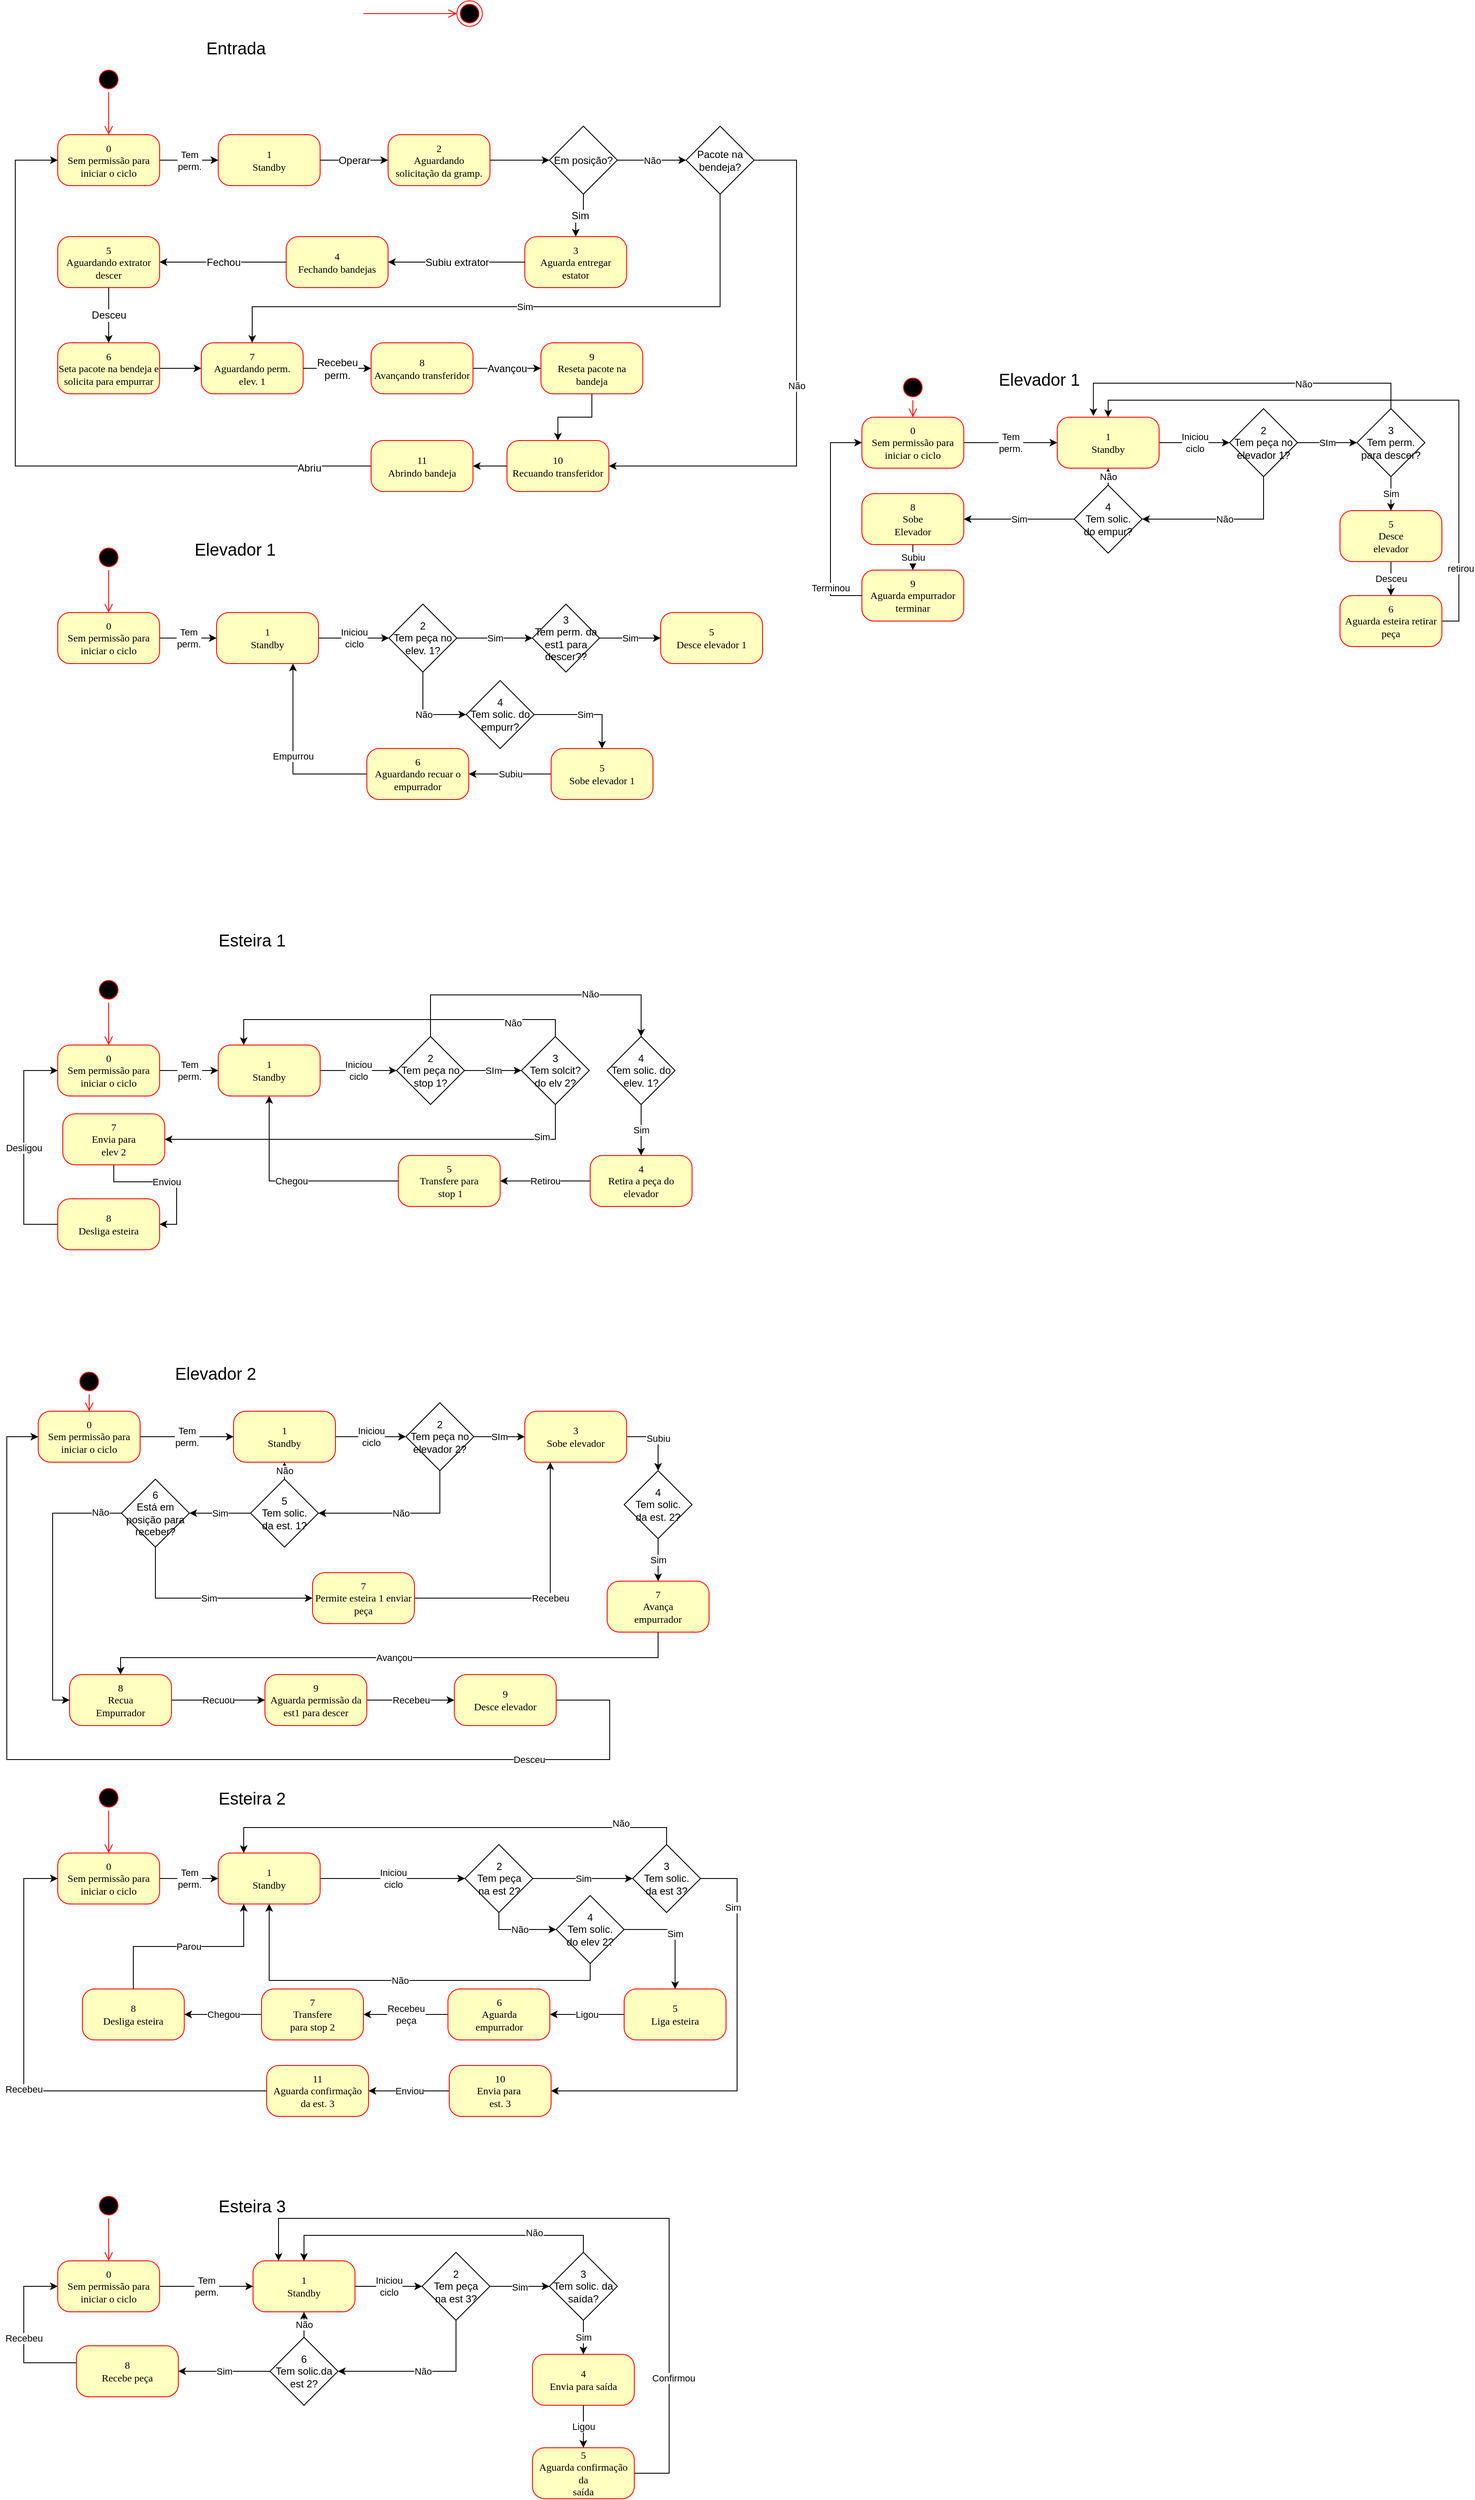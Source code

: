 <mxfile version="20.5.3" type="github">
  <diagram id="5bD0Sm8lKXCdUboGYtR0" name="Página-1">
    <mxGraphModel dx="898" dy="510" grid="1" gridSize="10" guides="1" tooltips="1" connect="1" arrows="1" fold="1" page="1" pageScale="1" pageWidth="827" pageHeight="1169" math="0" shadow="0">
      <root>
        <mxCell id="0" />
        <mxCell id="1" parent="0" />
        <mxCell id="29w5n5ecua9uh5Xct7Cv-1" value="Elevador 1" style="text;html=1;strokeColor=none;fillColor=none;align=center;verticalAlign=middle;whiteSpace=wrap;rounded=0;fontSize=20;" parent="1" vertex="1">
          <mxGeometry x="219" y="650" width="120" height="30" as="geometry" />
        </mxCell>
        <mxCell id="29w5n5ecua9uh5Xct7Cv-3" value="" style="ellipse;html=1;shape=endState;fillColor=#000000;strokeColor=#ff0000;rounded=1;shadow=0;comic=0;labelBackgroundColor=none;fontFamily=Verdana;fontSize=12;fontColor=#000000;align=center;" parent="1" vertex="1">
          <mxGeometry x="540" y="20" width="30" height="30" as="geometry" />
        </mxCell>
        <mxCell id="29w5n5ecua9uh5Xct7Cv-4" style="edgeStyle=elbowEdgeStyle;html=1;labelBackgroundColor=none;endArrow=open;endSize=8;strokeColor=#ff0000;fontFamily=Verdana;fontSize=12;align=left;" parent="1" target="29w5n5ecua9uh5Xct7Cv-3" edge="1">
          <mxGeometry relative="1" as="geometry">
            <mxPoint x="430" y="35" as="sourcePoint" />
          </mxGeometry>
        </mxCell>
        <mxCell id="29w5n5ecua9uh5Xct7Cv-6" value="Entrada" style="text;html=1;strokeColor=none;fillColor=none;align=center;verticalAlign=middle;whiteSpace=wrap;rounded=0;fontSize=20;" parent="1" vertex="1">
          <mxGeometry x="220" y="60" width="120" height="30" as="geometry" />
        </mxCell>
        <mxCell id="29w5n5ecua9uh5Xct7Cv-7" value="" style="ellipse;html=1;shape=startState;fillColor=#000000;strokeColor=#ff0000;rounded=1;shadow=0;comic=0;labelBackgroundColor=none;fontFamily=Verdana;fontSize=12;fontColor=#000000;align=center;direction=south;" parent="1" vertex="1">
          <mxGeometry x="115" y="660" width="30" height="30" as="geometry" />
        </mxCell>
        <mxCell id="29w5n5ecua9uh5Xct7Cv-8" value="0&lt;br&gt;Sem permissão para iniciar o ciclo" style="rounded=1;whiteSpace=wrap;html=1;arcSize=24;fillColor=#ffffc0;strokeColor=#ff0000;shadow=0;comic=0;labelBackgroundColor=none;fontFamily=Verdana;fontSize=12;fontColor=#000000;align=center;" parent="1" vertex="1">
          <mxGeometry x="70" y="740" width="120" height="60" as="geometry" />
        </mxCell>
        <mxCell id="wAQKpC-Zv9GFVsnHfMz6-75" value="Iniciou&lt;br&gt;ciclo" style="edgeStyle=orthogonalEdgeStyle;rounded=0;orthogonalLoop=1;jettySize=auto;html=1;exitX=1;exitY=0.5;exitDx=0;exitDy=0;entryX=0;entryY=0.5;entryDx=0;entryDy=0;" edge="1" parent="1" source="29w5n5ecua9uh5Xct7Cv-11" target="wAQKpC-Zv9GFVsnHfMz6-72">
          <mxGeometry relative="1" as="geometry" />
        </mxCell>
        <mxCell id="29w5n5ecua9uh5Xct7Cv-11" value="1&lt;br&gt;Standby" style="rounded=1;whiteSpace=wrap;html=1;arcSize=24;fillColor=#ffffc0;strokeColor=#ff0000;shadow=0;comic=0;labelBackgroundColor=none;fontFamily=Verdana;fontSize=12;fontColor=#000000;align=center;" parent="1" vertex="1">
          <mxGeometry x="257" y="740" width="120" height="60" as="geometry" />
        </mxCell>
        <mxCell id="29w5n5ecua9uh5Xct7Cv-12" value="Tem&lt;br&gt;perm." style="edgeStyle=orthogonalEdgeStyle;rounded=0;orthogonalLoop=1;jettySize=auto;html=1;" parent="1" source="29w5n5ecua9uh5Xct7Cv-8" target="29w5n5ecua9uh5Xct7Cv-11" edge="1">
          <mxGeometry relative="1" as="geometry" />
        </mxCell>
        <mxCell id="29w5n5ecua9uh5Xct7Cv-13" style="edgeStyle=orthogonalEdgeStyle;html=1;labelBackgroundColor=none;endArrow=open;endSize=8;strokeColor=#ff0000;fontFamily=Verdana;fontSize=12;align=left;entryX=0.5;entryY=0;entryDx=0;entryDy=0;" parent="1" source="29w5n5ecua9uh5Xct7Cv-7" target="29w5n5ecua9uh5Xct7Cv-8" edge="1">
          <mxGeometry relative="1" as="geometry">
            <mxPoint x="219" y="-175" as="targetPoint" />
          </mxGeometry>
        </mxCell>
        <mxCell id="29w5n5ecua9uh5Xct7Cv-25" value="" style="ellipse;html=1;shape=startState;fillColor=#000000;strokeColor=#ff0000;rounded=1;shadow=0;comic=0;labelBackgroundColor=none;fontFamily=Verdana;fontSize=12;fontColor=#000000;align=center;direction=south;" parent="1" vertex="1">
          <mxGeometry x="115" y="97.5" width="30" height="30" as="geometry" />
        </mxCell>
        <mxCell id="29w5n5ecua9uh5Xct7Cv-26" value="0&lt;br&gt;Sem permissão para iniciar o ciclo" style="rounded=1;whiteSpace=wrap;html=1;arcSize=24;fillColor=#ffffc0;strokeColor=#ff0000;shadow=0;comic=0;labelBackgroundColor=none;fontFamily=Verdana;fontSize=12;fontColor=#000000;align=center;" parent="1" vertex="1">
          <mxGeometry x="70" y="177.5" width="120" height="60" as="geometry" />
        </mxCell>
        <mxCell id="29w5n5ecua9uh5Xct7Cv-27" value="1&lt;br&gt;Standby" style="rounded=1;whiteSpace=wrap;html=1;arcSize=24;fillColor=#ffffc0;strokeColor=#ff0000;shadow=0;comic=0;labelBackgroundColor=none;fontFamily=Verdana;fontSize=12;fontColor=#000000;align=center;" parent="1" vertex="1">
          <mxGeometry x="259" y="177.5" width="120" height="60" as="geometry" />
        </mxCell>
        <mxCell id="29w5n5ecua9uh5Xct7Cv-28" value="Tem&lt;br&gt;perm." style="edgeStyle=orthogonalEdgeStyle;rounded=0;orthogonalLoop=1;jettySize=auto;html=1;" parent="1" source="29w5n5ecua9uh5Xct7Cv-26" target="29w5n5ecua9uh5Xct7Cv-27" edge="1">
          <mxGeometry relative="1" as="geometry" />
        </mxCell>
        <mxCell id="29w5n5ecua9uh5Xct7Cv-29" style="edgeStyle=orthogonalEdgeStyle;html=1;labelBackgroundColor=none;endArrow=open;endSize=8;strokeColor=#ff0000;fontFamily=Verdana;fontSize=12;align=left;entryX=0.5;entryY=0;entryDx=0;entryDy=0;" parent="1" source="29w5n5ecua9uh5Xct7Cv-25" target="29w5n5ecua9uh5Xct7Cv-26" edge="1">
          <mxGeometry relative="1" as="geometry">
            <mxPoint x="219" y="-97.5" as="targetPoint" />
          </mxGeometry>
        </mxCell>
        <mxCell id="29w5n5ecua9uh5Xct7Cv-30" value="2&lt;br&gt;Aguardando&lt;br&gt;solicitação da gramp." style="rounded=1;whiteSpace=wrap;html=1;arcSize=24;fillColor=#ffffc0;strokeColor=#ff0000;shadow=0;comic=0;labelBackgroundColor=none;fontFamily=Verdana;fontSize=12;fontColor=#000000;align=center;" parent="1" vertex="1">
          <mxGeometry x="459" y="177.5" width="120" height="60" as="geometry" />
        </mxCell>
        <mxCell id="29w5n5ecua9uh5Xct7Cv-31" value="Operar" style="edgeStyle=orthogonalEdgeStyle;rounded=0;orthogonalLoop=1;jettySize=auto;html=1;fontSize=12;" parent="1" source="29w5n5ecua9uh5Xct7Cv-27" target="29w5n5ecua9uh5Xct7Cv-30" edge="1">
          <mxGeometry relative="1" as="geometry" />
        </mxCell>
        <mxCell id="29w5n5ecua9uh5Xct7Cv-32" value="3&lt;br&gt;Aguarda entregar estator" style="rounded=1;whiteSpace=wrap;html=1;arcSize=24;fillColor=#ffffc0;strokeColor=#ff0000;shadow=0;comic=0;labelBackgroundColor=none;fontFamily=Verdana;fontSize=12;fontColor=#000000;align=center;" parent="1" vertex="1">
          <mxGeometry x="620" y="297.5" width="120" height="60" as="geometry" />
        </mxCell>
        <mxCell id="29w5n5ecua9uh5Xct7Cv-33" value="Sim" style="edgeStyle=orthogonalEdgeStyle;rounded=0;orthogonalLoop=1;jettySize=auto;html=1;exitX=0.5;exitY=1;exitDx=0;exitDy=0;entryX=0.5;entryY=0;entryDx=0;entryDy=0;fontSize=12;" parent="1" source="29w5n5ecua9uh5Xct7Cv-35" target="29w5n5ecua9uh5Xct7Cv-32" edge="1">
          <mxGeometry relative="1" as="geometry" />
        </mxCell>
        <mxCell id="29w5n5ecua9uh5Xct7Cv-34" value="Não" style="edgeStyle=orthogonalEdgeStyle;rounded=0;orthogonalLoop=1;jettySize=auto;html=1;" parent="1" source="29w5n5ecua9uh5Xct7Cv-35" target="29w5n5ecua9uh5Xct7Cv-57" edge="1">
          <mxGeometry relative="1" as="geometry" />
        </mxCell>
        <mxCell id="29w5n5ecua9uh5Xct7Cv-35" value="Em posição?" style="rhombus;whiteSpace=wrap;html=1;" parent="1" vertex="1">
          <mxGeometry x="649" y="167.5" width="80" height="80" as="geometry" />
        </mxCell>
        <mxCell id="29w5n5ecua9uh5Xct7Cv-36" value="" style="edgeStyle=orthogonalEdgeStyle;rounded=0;orthogonalLoop=1;jettySize=auto;html=1;fontSize=20;" parent="1" source="29w5n5ecua9uh5Xct7Cv-30" target="29w5n5ecua9uh5Xct7Cv-35" edge="1">
          <mxGeometry relative="1" as="geometry" />
        </mxCell>
        <mxCell id="29w5n5ecua9uh5Xct7Cv-37" value="4&lt;br&gt;Fechando bandejas" style="rounded=1;whiteSpace=wrap;html=1;arcSize=24;fillColor=#ffffc0;strokeColor=#ff0000;shadow=0;comic=0;labelBackgroundColor=none;fontFamily=Verdana;fontSize=12;fontColor=#000000;align=center;" parent="1" vertex="1">
          <mxGeometry x="339" y="297.5" width="120" height="60" as="geometry" />
        </mxCell>
        <mxCell id="29w5n5ecua9uh5Xct7Cv-38" value="Subiu extrator" style="edgeStyle=orthogonalEdgeStyle;rounded=0;orthogonalLoop=1;jettySize=auto;html=1;fontSize=12;" parent="1" source="29w5n5ecua9uh5Xct7Cv-32" target="29w5n5ecua9uh5Xct7Cv-37" edge="1">
          <mxGeometry relative="1" as="geometry" />
        </mxCell>
        <mxCell id="29w5n5ecua9uh5Xct7Cv-39" value="5&lt;br&gt;Aguardando extrator descer" style="rounded=1;whiteSpace=wrap;html=1;arcSize=24;fillColor=#ffffc0;strokeColor=#ff0000;shadow=0;comic=0;labelBackgroundColor=none;fontFamily=Verdana;fontSize=12;fontColor=#000000;align=center;" parent="1" vertex="1">
          <mxGeometry x="70" y="297.5" width="120" height="60" as="geometry" />
        </mxCell>
        <mxCell id="29w5n5ecua9uh5Xct7Cv-40" value="Fechou" style="edgeStyle=orthogonalEdgeStyle;rounded=0;orthogonalLoop=1;jettySize=auto;html=1;fontSize=12;" parent="1" source="29w5n5ecua9uh5Xct7Cv-37" target="29w5n5ecua9uh5Xct7Cv-39" edge="1">
          <mxGeometry relative="1" as="geometry" />
        </mxCell>
        <mxCell id="29w5n5ecua9uh5Xct7Cv-41" value="7&lt;br&gt;Aguardando perm.&lt;br&gt;elev. 1" style="rounded=1;whiteSpace=wrap;html=1;arcSize=24;fillColor=#ffffc0;strokeColor=#ff0000;shadow=0;comic=0;labelBackgroundColor=none;fontFamily=Verdana;fontSize=12;fontColor=#000000;align=center;" parent="1" vertex="1">
          <mxGeometry x="239" y="422.5" width="120" height="60" as="geometry" />
        </mxCell>
        <mxCell id="29w5n5ecua9uh5Xct7Cv-42" value="8&lt;br&gt;Avançando transferidor" style="rounded=1;whiteSpace=wrap;html=1;arcSize=24;fillColor=#ffffc0;strokeColor=#ff0000;shadow=0;comic=0;labelBackgroundColor=none;fontFamily=Verdana;fontSize=12;fontColor=#000000;align=center;" parent="1" vertex="1">
          <mxGeometry x="439" y="422.5" width="120" height="60" as="geometry" />
        </mxCell>
        <mxCell id="29w5n5ecua9uh5Xct7Cv-43" value="Recebeu&lt;br&gt;perm." style="edgeStyle=orthogonalEdgeStyle;rounded=0;orthogonalLoop=1;jettySize=auto;html=1;fontSize=12;" parent="1" source="29w5n5ecua9uh5Xct7Cv-41" target="29w5n5ecua9uh5Xct7Cv-42" edge="1">
          <mxGeometry relative="1" as="geometry" />
        </mxCell>
        <mxCell id="29w5n5ecua9uh5Xct7Cv-44" value="10&lt;br&gt;Recuando transferidor" style="rounded=1;whiteSpace=wrap;html=1;arcSize=24;fillColor=#ffffc0;strokeColor=#ff0000;shadow=0;comic=0;labelBackgroundColor=none;fontFamily=Verdana;fontSize=12;fontColor=#000000;align=center;" parent="1" vertex="1">
          <mxGeometry x="599" y="537.5" width="120" height="60" as="geometry" />
        </mxCell>
        <mxCell id="29w5n5ecua9uh5Xct7Cv-45" value="" style="edgeStyle=orthogonalEdgeStyle;rounded=0;orthogonalLoop=1;jettySize=auto;html=1;fontSize=12;" parent="1" source="29w5n5ecua9uh5Xct7Cv-46" target="29w5n5ecua9uh5Xct7Cv-41" edge="1">
          <mxGeometry relative="1" as="geometry" />
        </mxCell>
        <mxCell id="29w5n5ecua9uh5Xct7Cv-46" value="6&lt;br&gt;Seta pacote na bendeja e solicita para empurrar" style="rounded=1;whiteSpace=wrap;html=1;arcSize=24;fillColor=#ffffc0;strokeColor=#ff0000;shadow=0;comic=0;labelBackgroundColor=none;fontFamily=Verdana;fontSize=12;fontColor=#000000;align=center;" parent="1" vertex="1">
          <mxGeometry x="70" y="422.5" width="120" height="60" as="geometry" />
        </mxCell>
        <mxCell id="29w5n5ecua9uh5Xct7Cv-47" value="Desceu" style="edgeStyle=orthogonalEdgeStyle;rounded=0;orthogonalLoop=1;jettySize=auto;html=1;fontSize=12;" parent="1" source="29w5n5ecua9uh5Xct7Cv-39" target="29w5n5ecua9uh5Xct7Cv-46" edge="1">
          <mxGeometry relative="1" as="geometry" />
        </mxCell>
        <mxCell id="29w5n5ecua9uh5Xct7Cv-48" style="edgeStyle=orthogonalEdgeStyle;rounded=0;orthogonalLoop=1;jettySize=auto;html=1;exitX=0;exitY=0.5;exitDx=0;exitDy=0;entryX=0;entryY=0.5;entryDx=0;entryDy=0;fontSize=12;" parent="1" source="29w5n5ecua9uh5Xct7Cv-50" target="29w5n5ecua9uh5Xct7Cv-26" edge="1">
          <mxGeometry relative="1" as="geometry">
            <Array as="points">
              <mxPoint x="20" y="567" />
              <mxPoint x="20" y="207" />
            </Array>
          </mxGeometry>
        </mxCell>
        <mxCell id="29w5n5ecua9uh5Xct7Cv-49" value="Abriu" style="edgeLabel;html=1;align=center;verticalAlign=middle;resizable=0;points=[];fontSize=12;" parent="29w5n5ecua9uh5Xct7Cv-48" vertex="1" connectable="0">
          <mxGeometry x="-0.823" y="2" relative="1" as="geometry">
            <mxPoint as="offset" />
          </mxGeometry>
        </mxCell>
        <mxCell id="29w5n5ecua9uh5Xct7Cv-50" value="11&lt;br&gt;Abrindo bandeja" style="rounded=1;whiteSpace=wrap;html=1;arcSize=24;fillColor=#ffffc0;strokeColor=#ff0000;shadow=0;comic=0;labelBackgroundColor=none;fontFamily=Verdana;fontSize=12;fontColor=#000000;align=center;" parent="1" vertex="1">
          <mxGeometry x="439" y="537.5" width="120" height="60" as="geometry" />
        </mxCell>
        <mxCell id="29w5n5ecua9uh5Xct7Cv-51" value="" style="edgeStyle=orthogonalEdgeStyle;rounded=0;orthogonalLoop=1;jettySize=auto;html=1;fontSize=12;" parent="1" source="29w5n5ecua9uh5Xct7Cv-44" target="29w5n5ecua9uh5Xct7Cv-50" edge="1">
          <mxGeometry relative="1" as="geometry" />
        </mxCell>
        <mxCell id="29w5n5ecua9uh5Xct7Cv-52" value="" style="edgeStyle=orthogonalEdgeStyle;rounded=0;orthogonalLoop=1;jettySize=auto;html=1;fontSize=12;" parent="1" source="29w5n5ecua9uh5Xct7Cv-53" target="29w5n5ecua9uh5Xct7Cv-44" edge="1">
          <mxGeometry relative="1" as="geometry" />
        </mxCell>
        <mxCell id="29w5n5ecua9uh5Xct7Cv-53" value="9&lt;br&gt;Reseta pacote na bandeja" style="rounded=1;whiteSpace=wrap;html=1;arcSize=24;fillColor=#ffffc0;strokeColor=#ff0000;shadow=0;comic=0;labelBackgroundColor=none;fontFamily=Verdana;fontSize=12;fontColor=#000000;align=center;" parent="1" vertex="1">
          <mxGeometry x="639" y="422.5" width="120" height="60" as="geometry" />
        </mxCell>
        <mxCell id="29w5n5ecua9uh5Xct7Cv-54" value="Avançou" style="edgeStyle=orthogonalEdgeStyle;rounded=0;orthogonalLoop=1;jettySize=auto;html=1;fontSize=12;" parent="1" source="29w5n5ecua9uh5Xct7Cv-42" target="29w5n5ecua9uh5Xct7Cv-53" edge="1">
          <mxGeometry relative="1" as="geometry" />
        </mxCell>
        <mxCell id="29w5n5ecua9uh5Xct7Cv-55" value="Não" style="edgeStyle=orthogonalEdgeStyle;rounded=0;orthogonalLoop=1;jettySize=auto;html=1;exitX=1;exitY=0.5;exitDx=0;exitDy=0;entryX=1;entryY=0.5;entryDx=0;entryDy=0;" parent="1" source="29w5n5ecua9uh5Xct7Cv-57" target="29w5n5ecua9uh5Xct7Cv-44" edge="1">
          <mxGeometry relative="1" as="geometry">
            <Array as="points">
              <mxPoint x="940" y="207" />
              <mxPoint x="940" y="567" />
            </Array>
          </mxGeometry>
        </mxCell>
        <mxCell id="29w5n5ecua9uh5Xct7Cv-56" value="Sim" style="edgeStyle=orthogonalEdgeStyle;rounded=0;orthogonalLoop=1;jettySize=auto;html=1;exitX=0.5;exitY=1;exitDx=0;exitDy=0;" parent="1" source="29w5n5ecua9uh5Xct7Cv-57" target="29w5n5ecua9uh5Xct7Cv-41" edge="1">
          <mxGeometry relative="1" as="geometry">
            <Array as="points">
              <mxPoint x="850" y="380" />
              <mxPoint x="299" y="380" />
            </Array>
          </mxGeometry>
        </mxCell>
        <mxCell id="29w5n5ecua9uh5Xct7Cv-57" value="Pacote na bendeja?" style="rhombus;whiteSpace=wrap;html=1;" parent="1" vertex="1">
          <mxGeometry x="810" y="167.5" width="80" height="80" as="geometry" />
        </mxCell>
        <mxCell id="wAQKpC-Zv9GFVsnHfMz6-97" value="Subiu" style="edgeStyle=orthogonalEdgeStyle;rounded=0;orthogonalLoop=1;jettySize=auto;html=1;exitX=0;exitY=0.5;exitDx=0;exitDy=0;entryX=1;entryY=0.5;entryDx=0;entryDy=0;" edge="1" parent="1" source="29w5n5ecua9uh5Xct7Cv-116" target="29w5n5ecua9uh5Xct7Cv-118">
          <mxGeometry relative="1" as="geometry" />
        </mxCell>
        <mxCell id="29w5n5ecua9uh5Xct7Cv-116" value="5&lt;br&gt;Sobe elevador 1" style="rounded=1;whiteSpace=wrap;html=1;arcSize=24;fillColor=#ffffc0;strokeColor=#ff0000;shadow=0;comic=0;labelBackgroundColor=none;fontFamily=Verdana;fontSize=12;fontColor=#000000;align=center;" parent="1" vertex="1">
          <mxGeometry x="651" y="900" width="120" height="60" as="geometry" />
        </mxCell>
        <mxCell id="wAQKpC-Zv9GFVsnHfMz6-96" value="Empurrou" style="edgeStyle=orthogonalEdgeStyle;rounded=0;orthogonalLoop=1;jettySize=auto;html=1;exitX=0;exitY=0.5;exitDx=0;exitDy=0;entryX=0.75;entryY=1;entryDx=0;entryDy=0;" edge="1" parent="1" source="29w5n5ecua9uh5Xct7Cv-118" target="29w5n5ecua9uh5Xct7Cv-11">
          <mxGeometry relative="1" as="geometry" />
        </mxCell>
        <mxCell id="29w5n5ecua9uh5Xct7Cv-118" value="6&lt;br&gt;Aguardando recuar o empurrador" style="rounded=1;whiteSpace=wrap;html=1;arcSize=24;fillColor=#ffffc0;strokeColor=#ff0000;shadow=0;comic=0;labelBackgroundColor=none;fontFamily=Verdana;fontSize=12;fontColor=#000000;align=center;" parent="1" vertex="1">
          <mxGeometry x="434" y="900" width="120" height="60" as="geometry" />
        </mxCell>
        <mxCell id="29w5n5ecua9uh5Xct7Cv-169" value="Esteira 1" style="text;html=1;strokeColor=none;fillColor=none;align=center;verticalAlign=middle;whiteSpace=wrap;rounded=0;fontSize=20;" parent="1" vertex="1">
          <mxGeometry x="239" y="1110" width="120" height="30" as="geometry" />
        </mxCell>
        <mxCell id="29w5n5ecua9uh5Xct7Cv-170" value="" style="ellipse;html=1;shape=startState;fillColor=#000000;strokeColor=#ff0000;rounded=1;shadow=0;comic=0;labelBackgroundColor=none;fontFamily=Verdana;fontSize=12;fontColor=#000000;align=center;direction=south;" parent="1" vertex="1">
          <mxGeometry x="115" y="1169" width="30" height="30" as="geometry" />
        </mxCell>
        <mxCell id="29w5n5ecua9uh5Xct7Cv-171" value="0&lt;br&gt;Sem permissão para iniciar o ciclo" style="rounded=1;whiteSpace=wrap;html=1;arcSize=24;fillColor=#ffffc0;strokeColor=#ff0000;shadow=0;comic=0;labelBackgroundColor=none;fontFamily=Verdana;fontSize=12;fontColor=#000000;align=center;" parent="1" vertex="1">
          <mxGeometry x="70" y="1249" width="120" height="60" as="geometry" />
        </mxCell>
        <mxCell id="wAQKpC-Zv9GFVsnHfMz6-60" value="Iniciou&lt;br&gt;ciclo" style="edgeStyle=orthogonalEdgeStyle;rounded=0;orthogonalLoop=1;jettySize=auto;html=1;" edge="1" parent="1" source="29w5n5ecua9uh5Xct7Cv-174" target="wAQKpC-Zv9GFVsnHfMz6-58">
          <mxGeometry relative="1" as="geometry" />
        </mxCell>
        <mxCell id="29w5n5ecua9uh5Xct7Cv-174" value="1&lt;br&gt;Standby" style="rounded=1;whiteSpace=wrap;html=1;arcSize=24;fillColor=#ffffc0;strokeColor=#ff0000;shadow=0;comic=0;labelBackgroundColor=none;fontFamily=Verdana;fontSize=12;fontColor=#000000;align=center;" parent="1" vertex="1">
          <mxGeometry x="259" y="1249" width="120" height="60" as="geometry" />
        </mxCell>
        <mxCell id="29w5n5ecua9uh5Xct7Cv-175" value="Tem&lt;br&gt;perm." style="edgeStyle=orthogonalEdgeStyle;rounded=0;orthogonalLoop=1;jettySize=auto;html=1;" parent="1" source="29w5n5ecua9uh5Xct7Cv-171" target="29w5n5ecua9uh5Xct7Cv-174" edge="1">
          <mxGeometry relative="1" as="geometry" />
        </mxCell>
        <mxCell id="29w5n5ecua9uh5Xct7Cv-176" style="edgeStyle=orthogonalEdgeStyle;html=1;labelBackgroundColor=none;endArrow=open;endSize=8;strokeColor=#ff0000;fontFamily=Verdana;fontSize=12;align=left;entryX=0.5;entryY=0;entryDx=0;entryDy=0;" parent="1" source="29w5n5ecua9uh5Xct7Cv-170" target="29w5n5ecua9uh5Xct7Cv-171" edge="1">
          <mxGeometry relative="1" as="geometry">
            <mxPoint x="219" y="334" as="targetPoint" />
          </mxGeometry>
        </mxCell>
        <mxCell id="29w5n5ecua9uh5Xct7Cv-183" value="Retirou" style="edgeStyle=orthogonalEdgeStyle;rounded=0;orthogonalLoop=1;jettySize=auto;html=1;entryX=1;entryY=0.5;entryDx=0;entryDy=0;" parent="1" source="29w5n5ecua9uh5Xct7Cv-185" target="29w5n5ecua9uh5Xct7Cv-188" edge="1">
          <mxGeometry relative="1" as="geometry">
            <mxPoint x="352.0" y="1409" as="targetPoint" />
          </mxGeometry>
        </mxCell>
        <mxCell id="29w5n5ecua9uh5Xct7Cv-185" value="4&lt;br&gt;Retira a peça do elevador" style="rounded=1;whiteSpace=wrap;html=1;arcSize=24;fillColor=#ffffc0;strokeColor=#ff0000;shadow=0;comic=0;labelBackgroundColor=none;fontFamily=Verdana;fontSize=12;fontColor=#000000;align=center;" parent="1" vertex="1">
          <mxGeometry x="697" y="1379" width="120" height="60" as="geometry" />
        </mxCell>
        <mxCell id="29w5n5ecua9uh5Xct7Cv-186" value="Chegou" style="edgeStyle=orthogonalEdgeStyle;rounded=0;orthogonalLoop=1;jettySize=auto;html=1;entryX=0.5;entryY=1;entryDx=0;entryDy=0;" parent="1" source="29w5n5ecua9uh5Xct7Cv-188" target="29w5n5ecua9uh5Xct7Cv-174" edge="1">
          <mxGeometry relative="1" as="geometry">
            <mxPoint x="379" y="1409" as="targetPoint" />
          </mxGeometry>
        </mxCell>
        <mxCell id="29w5n5ecua9uh5Xct7Cv-188" value="5&lt;br&gt;Transfere para&lt;br&gt;&amp;nbsp;stop 1" style="rounded=1;whiteSpace=wrap;html=1;arcSize=24;fillColor=#ffffc0;strokeColor=#ff0000;shadow=0;comic=0;labelBackgroundColor=none;fontFamily=Verdana;fontSize=12;fontColor=#000000;align=center;" parent="1" vertex="1">
          <mxGeometry x="471" y="1379" width="120" height="60" as="geometry" />
        </mxCell>
        <mxCell id="29w5n5ecua9uh5Xct7Cv-211" value="Enviou" style="edgeStyle=orthogonalEdgeStyle;rounded=0;orthogonalLoop=1;jettySize=auto;html=1;entryX=1;entryY=0.5;entryDx=0;entryDy=0;" parent="1" source="29w5n5ecua9uh5Xct7Cv-193" target="29w5n5ecua9uh5Xct7Cv-210" edge="1">
          <mxGeometry relative="1" as="geometry" />
        </mxCell>
        <mxCell id="29w5n5ecua9uh5Xct7Cv-193" value="7&lt;br&gt;Envia para&lt;br&gt;elev 2" style="rounded=1;whiteSpace=wrap;html=1;arcSize=24;fillColor=#ffffc0;strokeColor=#ff0000;shadow=0;comic=0;labelBackgroundColor=none;fontFamily=Verdana;fontSize=12;fontColor=#000000;align=center;" parent="1" vertex="1">
          <mxGeometry x="76" y="1330" width="120" height="60" as="geometry" />
        </mxCell>
        <mxCell id="29w5n5ecua9uh5Xct7Cv-215" value="Desligou" style="edgeStyle=orthogonalEdgeStyle;rounded=0;orthogonalLoop=1;jettySize=auto;html=1;exitX=0;exitY=0.5;exitDx=0;exitDy=0;entryX=0;entryY=0.5;entryDx=0;entryDy=0;" parent="1" source="29w5n5ecua9uh5Xct7Cv-210" target="29w5n5ecua9uh5Xct7Cv-171" edge="1">
          <mxGeometry relative="1" as="geometry">
            <Array as="points">
              <mxPoint x="30" y="1460" />
              <mxPoint x="30" y="1279" />
            </Array>
          </mxGeometry>
        </mxCell>
        <mxCell id="29w5n5ecua9uh5Xct7Cv-210" value="8&lt;br&gt;Desliga esteira" style="rounded=1;whiteSpace=wrap;html=1;arcSize=24;fillColor=#ffffc0;strokeColor=#ff0000;shadow=0;comic=0;labelBackgroundColor=none;fontFamily=Verdana;fontSize=12;fontColor=#000000;align=center;" parent="1" vertex="1">
          <mxGeometry x="70" y="1430" width="120" height="60" as="geometry" />
        </mxCell>
        <mxCell id="29w5n5ecua9uh5Xct7Cv-217" value="Elevador 2" style="text;html=1;strokeColor=none;fillColor=none;align=center;verticalAlign=middle;whiteSpace=wrap;rounded=0;fontSize=20;" parent="1" vertex="1">
          <mxGeometry x="196" y="1620" width="120" height="30" as="geometry" />
        </mxCell>
        <mxCell id="29w5n5ecua9uh5Xct7Cv-218" value="" style="ellipse;html=1;shape=startState;fillColor=#000000;strokeColor=#ff0000;rounded=1;shadow=0;comic=0;labelBackgroundColor=none;fontFamily=Verdana;fontSize=12;fontColor=#000000;align=center;direction=south;" parent="1" vertex="1">
          <mxGeometry x="92" y="1630" width="30" height="30" as="geometry" />
        </mxCell>
        <mxCell id="29w5n5ecua9uh5Xct7Cv-219" value="0&lt;br&gt;Sem permissão para iniciar o ciclo" style="rounded=1;whiteSpace=wrap;html=1;arcSize=24;fillColor=#ffffc0;strokeColor=#ff0000;shadow=0;comic=0;labelBackgroundColor=none;fontFamily=Verdana;fontSize=12;fontColor=#000000;align=center;" parent="1" vertex="1">
          <mxGeometry x="47" y="1680" width="120" height="60" as="geometry" />
        </mxCell>
        <mxCell id="wAQKpC-Zv9GFVsnHfMz6-38" value="Iniciou&lt;br&gt;ciclo" style="edgeStyle=orthogonalEdgeStyle;rounded=0;orthogonalLoop=1;jettySize=auto;html=1;" edge="1" parent="1" source="29w5n5ecua9uh5Xct7Cv-223" target="wAQKpC-Zv9GFVsnHfMz6-36">
          <mxGeometry relative="1" as="geometry" />
        </mxCell>
        <mxCell id="29w5n5ecua9uh5Xct7Cv-223" value="1&lt;br&gt;Standby" style="rounded=1;whiteSpace=wrap;html=1;arcSize=24;fillColor=#ffffc0;strokeColor=#ff0000;shadow=0;comic=0;labelBackgroundColor=none;fontFamily=Verdana;fontSize=12;fontColor=#000000;align=center;" parent="1" vertex="1">
          <mxGeometry x="277" y="1680" width="120" height="60" as="geometry" />
        </mxCell>
        <mxCell id="29w5n5ecua9uh5Xct7Cv-224" value="Tem&lt;br&gt;perm." style="edgeStyle=orthogonalEdgeStyle;rounded=0;orthogonalLoop=1;jettySize=auto;html=1;" parent="1" source="29w5n5ecua9uh5Xct7Cv-219" target="29w5n5ecua9uh5Xct7Cv-223" edge="1">
          <mxGeometry relative="1" as="geometry" />
        </mxCell>
        <mxCell id="29w5n5ecua9uh5Xct7Cv-225" style="edgeStyle=orthogonalEdgeStyle;html=1;labelBackgroundColor=none;endArrow=open;endSize=8;strokeColor=#ff0000;fontFamily=Verdana;fontSize=12;align=left;entryX=0.5;entryY=0;entryDx=0;entryDy=0;" parent="1" source="29w5n5ecua9uh5Xct7Cv-218" target="29w5n5ecua9uh5Xct7Cv-219" edge="1">
          <mxGeometry relative="1" as="geometry">
            <mxPoint x="196" y="795" as="targetPoint" />
          </mxGeometry>
        </mxCell>
        <mxCell id="wAQKpC-Zv9GFVsnHfMz6-52" value="Sim" style="edgeStyle=orthogonalEdgeStyle;rounded=0;orthogonalLoop=1;jettySize=auto;html=1;exitX=0.5;exitY=1;exitDx=0;exitDy=0;entryX=0.5;entryY=0;entryDx=0;entryDy=0;" edge="1" parent="1" source="29w5n5ecua9uh5Xct7Cv-228" target="29w5n5ecua9uh5Xct7Cv-241">
          <mxGeometry relative="1" as="geometry" />
        </mxCell>
        <mxCell id="29w5n5ecua9uh5Xct7Cv-228" value="4&lt;br&gt;Tem solic.&lt;br&gt;da est. 2?" style="rhombus;whiteSpace=wrap;html=1;" parent="1" vertex="1">
          <mxGeometry x="737" y="1750" width="80" height="80" as="geometry" />
        </mxCell>
        <mxCell id="wAQKpC-Zv9GFVsnHfMz6-54" value="Recebeu" style="edgeStyle=orthogonalEdgeStyle;rounded=0;orthogonalLoop=1;jettySize=auto;html=1;entryX=0.25;entryY=1;entryDx=0;entryDy=0;" edge="1" parent="1" source="29w5n5ecua9uh5Xct7Cv-232" target="wAQKpC-Zv9GFVsnHfMz6-40">
          <mxGeometry relative="1" as="geometry">
            <mxPoint x="460" y="1900" as="targetPoint" />
          </mxGeometry>
        </mxCell>
        <mxCell id="29w5n5ecua9uh5Xct7Cv-232" value="7&lt;br&gt;Permite esteira 1 enviar peça" style="rounded=1;whiteSpace=wrap;html=1;arcSize=24;fillColor=#ffffc0;strokeColor=#ff0000;shadow=0;comic=0;labelBackgroundColor=none;fontFamily=Verdana;fontSize=12;fontColor=#000000;align=center;" parent="1" vertex="1">
          <mxGeometry x="370" y="1870" width="120" height="60" as="geometry" />
        </mxCell>
        <mxCell id="29w5n5ecua9uh5Xct7Cv-237" style="edgeStyle=orthogonalEdgeStyle;rounded=0;orthogonalLoop=1;jettySize=auto;html=1;exitX=0.5;exitY=0;exitDx=0;exitDy=0;entryX=0;entryY=0.5;entryDx=0;entryDy=0;strokeColor=none;" parent="1" edge="1">
          <mxGeometry relative="1" as="geometry">
            <mxPoint x="113" y="2000" as="sourcePoint" />
            <mxPoint x="394.0" y="2110" as="targetPoint" />
          </mxGeometry>
        </mxCell>
        <mxCell id="29w5n5ecua9uh5Xct7Cv-248" value="Avançou" style="edgeStyle=orthogonalEdgeStyle;rounded=0;orthogonalLoop=1;jettySize=auto;html=1;exitX=0.5;exitY=1;exitDx=0;exitDy=0;" parent="1" source="29w5n5ecua9uh5Xct7Cv-241" target="29w5n5ecua9uh5Xct7Cv-246" edge="1">
          <mxGeometry relative="1" as="geometry">
            <mxPoint x="596" y="1950" as="sourcePoint" />
            <Array as="points">
              <mxPoint x="777" y="1970" />
              <mxPoint x="144" y="1970" />
            </Array>
          </mxGeometry>
        </mxCell>
        <mxCell id="29w5n5ecua9uh5Xct7Cv-241" value="7&lt;br&gt;Avança&lt;br&gt;empurrador" style="rounded=1;whiteSpace=wrap;html=1;arcSize=24;fillColor=#ffffc0;strokeColor=#ff0000;shadow=0;comic=0;labelBackgroundColor=none;fontFamily=Verdana;fontSize=12;fontColor=#000000;align=center;" parent="1" vertex="1">
          <mxGeometry x="717" y="1880" width="120" height="60" as="geometry" />
        </mxCell>
        <mxCell id="29w5n5ecua9uh5Xct7Cv-254" value="Recuou" style="edgeStyle=orthogonalEdgeStyle;rounded=0;orthogonalLoop=1;jettySize=auto;html=1;" parent="1" source="29w5n5ecua9uh5Xct7Cv-246" target="29w5n5ecua9uh5Xct7Cv-252" edge="1">
          <mxGeometry relative="1" as="geometry" />
        </mxCell>
        <mxCell id="29w5n5ecua9uh5Xct7Cv-246" value="8&lt;br&gt;Recua&lt;br&gt;Empurrador" style="rounded=1;whiteSpace=wrap;html=1;arcSize=24;fillColor=#ffffc0;strokeColor=#ff0000;shadow=0;comic=0;labelBackgroundColor=none;fontFamily=Verdana;fontSize=12;fontColor=#000000;align=center;" parent="1" vertex="1">
          <mxGeometry x="84" y="1990" width="120" height="60" as="geometry" />
        </mxCell>
        <mxCell id="29w5n5ecua9uh5Xct7Cv-256" value="Recebeu" style="edgeStyle=orthogonalEdgeStyle;rounded=0;orthogonalLoop=1;jettySize=auto;html=1;" parent="1" source="29w5n5ecua9uh5Xct7Cv-252" target="29w5n5ecua9uh5Xct7Cv-255" edge="1">
          <mxGeometry relative="1" as="geometry" />
        </mxCell>
        <mxCell id="29w5n5ecua9uh5Xct7Cv-252" value="9&lt;br&gt;Aguarda permissão da est1 para descer" style="rounded=1;whiteSpace=wrap;html=1;arcSize=24;fillColor=#ffffc0;strokeColor=#ff0000;shadow=0;comic=0;labelBackgroundColor=none;fontFamily=Verdana;fontSize=12;fontColor=#000000;align=center;" parent="1" vertex="1">
          <mxGeometry x="314" y="1990" width="120" height="60" as="geometry" />
        </mxCell>
        <mxCell id="29w5n5ecua9uh5Xct7Cv-258" style="edgeStyle=orthogonalEdgeStyle;rounded=0;orthogonalLoop=1;jettySize=auto;html=1;exitX=1;exitY=0.5;exitDx=0;exitDy=0;entryX=0;entryY=0.5;entryDx=0;entryDy=0;" parent="1" source="29w5n5ecua9uh5Xct7Cv-255" target="29w5n5ecua9uh5Xct7Cv-219" edge="1">
          <mxGeometry relative="1" as="geometry">
            <Array as="points">
              <mxPoint x="720" y="2020" />
              <mxPoint x="720" y="2090" />
              <mxPoint x="10" y="2090" />
              <mxPoint x="10" y="1710" />
            </Array>
          </mxGeometry>
        </mxCell>
        <mxCell id="29w5n5ecua9uh5Xct7Cv-259" value="Desceu" style="edgeLabel;html=1;align=center;verticalAlign=middle;resizable=0;points=[];" parent="29w5n5ecua9uh5Xct7Cv-258" vertex="1" connectable="0">
          <mxGeometry x="-0.638" relative="1" as="geometry">
            <mxPoint as="offset" />
          </mxGeometry>
        </mxCell>
        <mxCell id="29w5n5ecua9uh5Xct7Cv-255" value="9&lt;br&gt;Desce elevador" style="rounded=1;whiteSpace=wrap;html=1;arcSize=24;fillColor=#ffffc0;strokeColor=#ff0000;shadow=0;comic=0;labelBackgroundColor=none;fontFamily=Verdana;fontSize=12;fontColor=#000000;align=center;" parent="1" vertex="1">
          <mxGeometry x="537" y="1990" width="120" height="60" as="geometry" />
        </mxCell>
        <mxCell id="29w5n5ecua9uh5Xct7Cv-263" value="Esteira 2" style="text;html=1;strokeColor=none;fillColor=none;align=center;verticalAlign=middle;whiteSpace=wrap;rounded=0;fontSize=20;" parent="1" vertex="1">
          <mxGeometry x="239" y="2120" width="120" height="30" as="geometry" />
        </mxCell>
        <mxCell id="29w5n5ecua9uh5Xct7Cv-264" value="" style="ellipse;html=1;shape=startState;fillColor=#000000;strokeColor=#ff0000;rounded=1;shadow=0;comic=0;labelBackgroundColor=none;fontFamily=Verdana;fontSize=12;fontColor=#000000;align=center;direction=south;" parent="1" vertex="1">
          <mxGeometry x="115" y="2120" width="30" height="30" as="geometry" />
        </mxCell>
        <mxCell id="29w5n5ecua9uh5Xct7Cv-265" value="0&lt;br&gt;Sem permissão para iniciar o ciclo" style="rounded=1;whiteSpace=wrap;html=1;arcSize=24;fillColor=#ffffc0;strokeColor=#ff0000;shadow=0;comic=0;labelBackgroundColor=none;fontFamily=Verdana;fontSize=12;fontColor=#000000;align=center;" parent="1" vertex="1">
          <mxGeometry x="70" y="2200" width="120" height="60" as="geometry" />
        </mxCell>
        <mxCell id="wAQKpC-Zv9GFVsnHfMz6-21" value="Iniciou&lt;br&gt;ciclo" style="edgeStyle=orthogonalEdgeStyle;rounded=0;orthogonalLoop=1;jettySize=auto;html=1;" edge="1" parent="1" source="29w5n5ecua9uh5Xct7Cv-267" target="wAQKpC-Zv9GFVsnHfMz6-19">
          <mxGeometry relative="1" as="geometry" />
        </mxCell>
        <mxCell id="29w5n5ecua9uh5Xct7Cv-267" value="1&lt;br&gt;Standby" style="rounded=1;whiteSpace=wrap;html=1;arcSize=24;fillColor=#ffffc0;strokeColor=#ff0000;shadow=0;comic=0;labelBackgroundColor=none;fontFamily=Verdana;fontSize=12;fontColor=#000000;align=center;" parent="1" vertex="1">
          <mxGeometry x="259" y="2200" width="120" height="60" as="geometry" />
        </mxCell>
        <mxCell id="29w5n5ecua9uh5Xct7Cv-268" value="Tem&lt;br&gt;perm." style="edgeStyle=orthogonalEdgeStyle;rounded=0;orthogonalLoop=1;jettySize=auto;html=1;" parent="1" source="29w5n5ecua9uh5Xct7Cv-265" target="29w5n5ecua9uh5Xct7Cv-267" edge="1">
          <mxGeometry relative="1" as="geometry" />
        </mxCell>
        <mxCell id="29w5n5ecua9uh5Xct7Cv-269" style="edgeStyle=orthogonalEdgeStyle;html=1;labelBackgroundColor=none;endArrow=open;endSize=8;strokeColor=#ff0000;fontFamily=Verdana;fontSize=12;align=left;entryX=0.5;entryY=0;entryDx=0;entryDy=0;" parent="1" source="29w5n5ecua9uh5Xct7Cv-264" target="29w5n5ecua9uh5Xct7Cv-265" edge="1">
          <mxGeometry relative="1" as="geometry">
            <mxPoint x="219" y="1285" as="targetPoint" />
          </mxGeometry>
        </mxCell>
        <mxCell id="29w5n5ecua9uh5Xct7Cv-286" value="Ligou" style="edgeStyle=orthogonalEdgeStyle;rounded=0;orthogonalLoop=1;jettySize=auto;html=1;" parent="1" source="29w5n5ecua9uh5Xct7Cv-273" target="29w5n5ecua9uh5Xct7Cv-285" edge="1">
          <mxGeometry relative="1" as="geometry" />
        </mxCell>
        <mxCell id="29w5n5ecua9uh5Xct7Cv-273" value="5&lt;br&gt;Liga esteira" style="rounded=1;whiteSpace=wrap;html=1;arcSize=24;fillColor=#ffffc0;strokeColor=#ff0000;shadow=0;comic=0;labelBackgroundColor=none;fontFamily=Verdana;fontSize=12;fontColor=#000000;align=center;" parent="1" vertex="1">
          <mxGeometry x="737" y="2360" width="120" height="60" as="geometry" />
        </mxCell>
        <mxCell id="wAQKpC-Zv9GFVsnHfMz6-24" style="edgeStyle=orthogonalEdgeStyle;rounded=0;orthogonalLoop=1;jettySize=auto;html=1;exitX=1;exitY=0.5;exitDx=0;exitDy=0;entryX=1;entryY=0.5;entryDx=0;entryDy=0;" edge="1" parent="1" source="29w5n5ecua9uh5Xct7Cv-281" target="29w5n5ecua9uh5Xct7Cv-301">
          <mxGeometry relative="1" as="geometry">
            <Array as="points">
              <mxPoint x="870" y="2230" />
              <mxPoint x="870" y="2480" />
            </Array>
          </mxGeometry>
        </mxCell>
        <mxCell id="wAQKpC-Zv9GFVsnHfMz6-25" value="Sim" style="edgeLabel;html=1;align=center;verticalAlign=middle;resizable=0;points=[];" vertex="1" connectable="0" parent="wAQKpC-Zv9GFVsnHfMz6-24">
          <mxGeometry x="-0.7" y="-5" relative="1" as="geometry">
            <mxPoint as="offset" />
          </mxGeometry>
        </mxCell>
        <mxCell id="wAQKpC-Zv9GFVsnHfMz6-26" style="edgeStyle=orthogonalEdgeStyle;rounded=0;orthogonalLoop=1;jettySize=auto;html=1;exitX=0.5;exitY=0;exitDx=0;exitDy=0;entryX=0.25;entryY=0;entryDx=0;entryDy=0;" edge="1" parent="1" source="29w5n5ecua9uh5Xct7Cv-281" target="29w5n5ecua9uh5Xct7Cv-267">
          <mxGeometry relative="1" as="geometry" />
        </mxCell>
        <mxCell id="wAQKpC-Zv9GFVsnHfMz6-27" value="Não" style="edgeLabel;html=1;align=center;verticalAlign=middle;resizable=0;points=[];" vertex="1" connectable="0" parent="wAQKpC-Zv9GFVsnHfMz6-26">
          <mxGeometry x="-0.728" y="-5" relative="1" as="geometry">
            <mxPoint as="offset" />
          </mxGeometry>
        </mxCell>
        <mxCell id="29w5n5ecua9uh5Xct7Cv-281" value="3&lt;br&gt;Tem solic.&lt;br&gt;da est 3?" style="rhombus;whiteSpace=wrap;html=1;" parent="1" vertex="1">
          <mxGeometry x="747" y="2190" width="80" height="80" as="geometry" />
        </mxCell>
        <mxCell id="29w5n5ecua9uh5Xct7Cv-282" value="Recebeu" style="edgeStyle=orthogonalEdgeStyle;rounded=0;orthogonalLoop=1;jettySize=auto;html=1;entryX=0;entryY=0.5;entryDx=0;entryDy=0;exitX=0;exitY=0.5;exitDx=0;exitDy=0;" parent="1" source="29w5n5ecua9uh5Xct7Cv-284" target="29w5n5ecua9uh5Xct7Cv-265" edge="1">
          <mxGeometry relative="1" as="geometry">
            <Array as="points">
              <mxPoint x="30" y="2480" />
              <mxPoint x="30" y="2230" />
            </Array>
            <mxPoint x="770" y="2500" as="sourcePoint" />
          </mxGeometry>
        </mxCell>
        <mxCell id="29w5n5ecua9uh5Xct7Cv-284" value="11&lt;br&gt;Aguarda confirmação da est. 3" style="rounded=1;whiteSpace=wrap;html=1;arcSize=24;fillColor=#ffffc0;strokeColor=#ff0000;shadow=0;comic=0;labelBackgroundColor=none;fontFamily=Verdana;fontSize=12;fontColor=#000000;align=center;" parent="1" vertex="1">
          <mxGeometry x="316" y="2450" width="120" height="60" as="geometry" />
        </mxCell>
        <mxCell id="29w5n5ecua9uh5Xct7Cv-288" value="Recebeu&lt;br&gt;peça" style="edgeStyle=orthogonalEdgeStyle;rounded=0;orthogonalLoop=1;jettySize=auto;html=1;" parent="1" source="29w5n5ecua9uh5Xct7Cv-285" target="29w5n5ecua9uh5Xct7Cv-287" edge="1">
          <mxGeometry relative="1" as="geometry" />
        </mxCell>
        <mxCell id="29w5n5ecua9uh5Xct7Cv-285" value="6&lt;br&gt;Aguarda&lt;br&gt;empurrador" style="rounded=1;whiteSpace=wrap;html=1;arcSize=24;fillColor=#ffffc0;strokeColor=#ff0000;shadow=0;comic=0;labelBackgroundColor=none;fontFamily=Verdana;fontSize=12;fontColor=#000000;align=center;" parent="1" vertex="1">
          <mxGeometry x="529.5" y="2360" width="120" height="60" as="geometry" />
        </mxCell>
        <mxCell id="29w5n5ecua9uh5Xct7Cv-295" value="Chegou" style="edgeStyle=orthogonalEdgeStyle;rounded=0;orthogonalLoop=1;jettySize=auto;html=1;entryX=1;entryY=0.5;entryDx=0;entryDy=0;" parent="1" source="29w5n5ecua9uh5Xct7Cv-287" target="wAQKpC-Zv9GFVsnHfMz6-34" edge="1">
          <mxGeometry relative="1" as="geometry">
            <mxPoint x="210" y="2390" as="targetPoint" />
          </mxGeometry>
        </mxCell>
        <mxCell id="29w5n5ecua9uh5Xct7Cv-287" value="7&lt;br&gt;Transfere&lt;br&gt;para stop 2" style="rounded=1;whiteSpace=wrap;html=1;arcSize=24;fillColor=#ffffc0;strokeColor=#ff0000;shadow=0;comic=0;labelBackgroundColor=none;fontFamily=Verdana;fontSize=12;fontColor=#000000;align=center;" parent="1" vertex="1">
          <mxGeometry x="310" y="2360" width="120" height="60" as="geometry" />
        </mxCell>
        <mxCell id="29w5n5ecua9uh5Xct7Cv-305" value="Enviou" style="edgeStyle=orthogonalEdgeStyle;rounded=0;orthogonalLoop=1;jettySize=auto;html=1;" parent="1" source="29w5n5ecua9uh5Xct7Cv-301" target="29w5n5ecua9uh5Xct7Cv-284" edge="1">
          <mxGeometry relative="1" as="geometry" />
        </mxCell>
        <mxCell id="29w5n5ecua9uh5Xct7Cv-301" value="10&lt;br&gt;Envia para&amp;nbsp;&lt;br&gt;est. 3" style="rounded=1;whiteSpace=wrap;html=1;arcSize=24;fillColor=#ffffc0;strokeColor=#ff0000;shadow=0;comic=0;labelBackgroundColor=none;fontFamily=Verdana;fontSize=12;fontColor=#000000;align=center;" parent="1" vertex="1">
          <mxGeometry x="531" y="2450" width="120" height="60" as="geometry" />
        </mxCell>
        <mxCell id="29w5n5ecua9uh5Xct7Cv-308" value="Esteira 3" style="text;html=1;strokeColor=none;fillColor=none;align=center;verticalAlign=middle;whiteSpace=wrap;rounded=0;fontSize=20;" parent="1" vertex="1">
          <mxGeometry x="239" y="2600" width="120" height="30" as="geometry" />
        </mxCell>
        <mxCell id="29w5n5ecua9uh5Xct7Cv-309" value="" style="ellipse;html=1;shape=startState;fillColor=#000000;strokeColor=#ff0000;rounded=1;shadow=0;comic=0;labelBackgroundColor=none;fontFamily=Verdana;fontSize=12;fontColor=#000000;align=center;direction=south;" parent="1" vertex="1">
          <mxGeometry x="115" y="2600" width="30" height="30" as="geometry" />
        </mxCell>
        <mxCell id="29w5n5ecua9uh5Xct7Cv-310" value="0&lt;br&gt;Sem permissão para iniciar o ciclo" style="rounded=1;whiteSpace=wrap;html=1;arcSize=24;fillColor=#ffffc0;strokeColor=#ff0000;shadow=0;comic=0;labelBackgroundColor=none;fontFamily=Verdana;fontSize=12;fontColor=#000000;align=center;" parent="1" vertex="1">
          <mxGeometry x="70" y="2680" width="120" height="60" as="geometry" />
        </mxCell>
        <mxCell id="wAQKpC-Zv9GFVsnHfMz6-4" value="Iniciou&lt;br&gt;ciclo" style="edgeStyle=orthogonalEdgeStyle;rounded=0;orthogonalLoop=1;jettySize=auto;html=1;" edge="1" parent="1" source="29w5n5ecua9uh5Xct7Cv-312" target="wAQKpC-Zv9GFVsnHfMz6-1">
          <mxGeometry relative="1" as="geometry" />
        </mxCell>
        <mxCell id="29w5n5ecua9uh5Xct7Cv-312" value="1&lt;br&gt;Standby" style="rounded=1;whiteSpace=wrap;html=1;arcSize=24;fillColor=#ffffc0;strokeColor=#ff0000;shadow=0;comic=0;labelBackgroundColor=none;fontFamily=Verdana;fontSize=12;fontColor=#000000;align=center;" parent="1" vertex="1">
          <mxGeometry x="300" y="2680" width="120" height="60" as="geometry" />
        </mxCell>
        <mxCell id="29w5n5ecua9uh5Xct7Cv-313" value="Tem&lt;br&gt;perm." style="edgeStyle=orthogonalEdgeStyle;rounded=0;orthogonalLoop=1;jettySize=auto;html=1;" parent="1" source="29w5n5ecua9uh5Xct7Cv-310" target="29w5n5ecua9uh5Xct7Cv-312" edge="1">
          <mxGeometry relative="1" as="geometry" />
        </mxCell>
        <mxCell id="29w5n5ecua9uh5Xct7Cv-314" style="edgeStyle=orthogonalEdgeStyle;html=1;labelBackgroundColor=none;endArrow=open;endSize=8;strokeColor=#ff0000;fontFamily=Verdana;fontSize=12;align=left;entryX=0.5;entryY=0;entryDx=0;entryDy=0;" parent="1" source="29w5n5ecua9uh5Xct7Cv-309" target="29w5n5ecua9uh5Xct7Cv-310" edge="1">
          <mxGeometry relative="1" as="geometry">
            <mxPoint x="219" y="1765" as="targetPoint" />
          </mxGeometry>
        </mxCell>
        <mxCell id="29w5n5ecua9uh5Xct7Cv-317" value="Ligou" style="edgeStyle=orthogonalEdgeStyle;rounded=0;orthogonalLoop=1;jettySize=auto;html=1;" parent="1" source="29w5n5ecua9uh5Xct7Cv-318" target="29w5n5ecua9uh5Xct7Cv-324" edge="1">
          <mxGeometry relative="1" as="geometry" />
        </mxCell>
        <mxCell id="29w5n5ecua9uh5Xct7Cv-318" value="4&lt;br&gt;Envia para saída" style="rounded=1;whiteSpace=wrap;html=1;arcSize=24;fillColor=#ffffc0;strokeColor=#ff0000;shadow=0;comic=0;labelBackgroundColor=none;fontFamily=Verdana;fontSize=12;fontColor=#000000;align=center;" parent="1" vertex="1">
          <mxGeometry x="629" y="2790" width="120" height="60" as="geometry" />
        </mxCell>
        <mxCell id="29w5n5ecua9uh5Xct7Cv-321" value="Recebeu" style="edgeStyle=orthogonalEdgeStyle;rounded=0;orthogonalLoop=1;jettySize=auto;html=1;entryX=0;entryY=0.5;entryDx=0;entryDy=0;exitX=0;exitY=0.5;exitDx=0;exitDy=0;" parent="1" source="29w5n5ecua9uh5Xct7Cv-331" target="29w5n5ecua9uh5Xct7Cv-310" edge="1">
          <mxGeometry relative="1" as="geometry">
            <Array as="points">
              <mxPoint x="30" y="2800" />
              <mxPoint x="30" y="2710" />
            </Array>
            <mxPoint x="767" y="2980" as="sourcePoint" />
          </mxGeometry>
        </mxCell>
        <mxCell id="wAQKpC-Zv9GFVsnHfMz6-10" style="edgeStyle=orthogonalEdgeStyle;rounded=0;orthogonalLoop=1;jettySize=auto;html=1;exitX=1;exitY=0.5;exitDx=0;exitDy=0;entryX=0.25;entryY=0;entryDx=0;entryDy=0;" edge="1" parent="1" source="29w5n5ecua9uh5Xct7Cv-324" target="29w5n5ecua9uh5Xct7Cv-312">
          <mxGeometry relative="1" as="geometry">
            <Array as="points">
              <mxPoint x="790" y="2930" />
              <mxPoint x="790" y="2630" />
              <mxPoint x="330" y="2630" />
            </Array>
          </mxGeometry>
        </mxCell>
        <mxCell id="wAQKpC-Zv9GFVsnHfMz6-13" value="Confirmou" style="edgeLabel;html=1;align=center;verticalAlign=middle;resizable=0;points=[];" vertex="1" connectable="0" parent="wAQKpC-Zv9GFVsnHfMz6-10">
          <mxGeometry x="-0.64" y="-5" relative="1" as="geometry">
            <mxPoint as="offset" />
          </mxGeometry>
        </mxCell>
        <mxCell id="29w5n5ecua9uh5Xct7Cv-324" value="5&lt;br&gt;Aguarda confirmação da&lt;br&gt;saída" style="rounded=1;whiteSpace=wrap;html=1;arcSize=24;fillColor=#ffffc0;strokeColor=#ff0000;shadow=0;comic=0;labelBackgroundColor=none;fontFamily=Verdana;fontSize=12;fontColor=#000000;align=center;" parent="1" vertex="1">
          <mxGeometry x="629" y="2900" width="120" height="60" as="geometry" />
        </mxCell>
        <mxCell id="29w5n5ecua9uh5Xct7Cv-331" value="8&lt;br&gt;Recebe peça" style="rounded=1;whiteSpace=wrap;html=1;arcSize=24;fillColor=#ffffc0;strokeColor=#ff0000;shadow=0;comic=0;labelBackgroundColor=none;fontFamily=Verdana;fontSize=12;fontColor=#000000;align=center;" parent="1" vertex="1">
          <mxGeometry x="92" y="2780" width="120" height="60" as="geometry" />
        </mxCell>
        <mxCell id="wAQKpC-Zv9GFVsnHfMz6-5" value="Sim" style="edgeStyle=orthogonalEdgeStyle;rounded=0;orthogonalLoop=1;jettySize=auto;html=1;exitX=1;exitY=0.5;exitDx=0;exitDy=0;entryX=0;entryY=0.5;entryDx=0;entryDy=0;" edge="1" parent="1" source="wAQKpC-Zv9GFVsnHfMz6-1">
          <mxGeometry relative="1" as="geometry">
            <mxPoint x="649" y="2710" as="targetPoint" />
          </mxGeometry>
        </mxCell>
        <mxCell id="wAQKpC-Zv9GFVsnHfMz6-15" value="Não" style="edgeStyle=orthogonalEdgeStyle;rounded=0;orthogonalLoop=1;jettySize=auto;html=1;exitX=0.5;exitY=1;exitDx=0;exitDy=0;entryX=1;entryY=0.5;entryDx=0;entryDy=0;" edge="1" parent="1" source="wAQKpC-Zv9GFVsnHfMz6-1" target="wAQKpC-Zv9GFVsnHfMz6-14">
          <mxGeometry relative="1" as="geometry" />
        </mxCell>
        <mxCell id="wAQKpC-Zv9GFVsnHfMz6-1" value="2&lt;br&gt;Tem peça&lt;br&gt;na est 3?" style="rhombus;whiteSpace=wrap;html=1;" vertex="1" parent="1">
          <mxGeometry x="499" y="2670" width="80" height="80" as="geometry" />
        </mxCell>
        <mxCell id="wAQKpC-Zv9GFVsnHfMz6-11" style="edgeStyle=orthogonalEdgeStyle;rounded=0;orthogonalLoop=1;jettySize=auto;html=1;exitX=0.5;exitY=0;exitDx=0;exitDy=0;entryX=0.5;entryY=0;entryDx=0;entryDy=0;" edge="1" parent="1" source="wAQKpC-Zv9GFVsnHfMz6-6" target="29w5n5ecua9uh5Xct7Cv-312">
          <mxGeometry relative="1" as="geometry" />
        </mxCell>
        <mxCell id="wAQKpC-Zv9GFVsnHfMz6-12" value="Não" style="edgeLabel;html=1;align=center;verticalAlign=middle;resizable=0;points=[];" vertex="1" connectable="0" parent="wAQKpC-Zv9GFVsnHfMz6-11">
          <mxGeometry x="-0.588" y="-3" relative="1" as="geometry">
            <mxPoint as="offset" />
          </mxGeometry>
        </mxCell>
        <mxCell id="wAQKpC-Zv9GFVsnHfMz6-18" value="Sim" style="edgeStyle=orthogonalEdgeStyle;rounded=0;orthogonalLoop=1;jettySize=auto;html=1;exitX=0.5;exitY=1;exitDx=0;exitDy=0;entryX=0.5;entryY=0;entryDx=0;entryDy=0;" edge="1" parent="1" source="wAQKpC-Zv9GFVsnHfMz6-6" target="29w5n5ecua9uh5Xct7Cv-318">
          <mxGeometry relative="1" as="geometry" />
        </mxCell>
        <mxCell id="wAQKpC-Zv9GFVsnHfMz6-6" value="3&lt;br&gt;Tem solic. da saída?" style="rhombus;whiteSpace=wrap;html=1;" vertex="1" parent="1">
          <mxGeometry x="649" y="2670" width="80" height="80" as="geometry" />
        </mxCell>
        <mxCell id="wAQKpC-Zv9GFVsnHfMz6-16" value="Sim" style="edgeStyle=orthogonalEdgeStyle;rounded=0;orthogonalLoop=1;jettySize=auto;html=1;exitX=0;exitY=0.5;exitDx=0;exitDy=0;entryX=1;entryY=0.5;entryDx=0;entryDy=0;" edge="1" parent="1" source="wAQKpC-Zv9GFVsnHfMz6-14" target="29w5n5ecua9uh5Xct7Cv-331">
          <mxGeometry relative="1" as="geometry" />
        </mxCell>
        <mxCell id="wAQKpC-Zv9GFVsnHfMz6-17" value="Não" style="edgeStyle=orthogonalEdgeStyle;rounded=0;orthogonalLoop=1;jettySize=auto;html=1;exitX=0.5;exitY=0;exitDx=0;exitDy=0;entryX=0.5;entryY=1;entryDx=0;entryDy=0;" edge="1" parent="1" source="wAQKpC-Zv9GFVsnHfMz6-14" target="29w5n5ecua9uh5Xct7Cv-312">
          <mxGeometry relative="1" as="geometry" />
        </mxCell>
        <mxCell id="wAQKpC-Zv9GFVsnHfMz6-14" value="6&lt;br&gt;Tem solic.da&lt;br&gt;est 2?" style="rhombus;whiteSpace=wrap;html=1;" vertex="1" parent="1">
          <mxGeometry x="320" y="2770" width="80" height="80" as="geometry" />
        </mxCell>
        <mxCell id="wAQKpC-Zv9GFVsnHfMz6-23" value="Sim" style="edgeStyle=orthogonalEdgeStyle;rounded=0;orthogonalLoop=1;jettySize=auto;html=1;entryX=0;entryY=0.5;entryDx=0;entryDy=0;" edge="1" parent="1" source="wAQKpC-Zv9GFVsnHfMz6-19" target="29w5n5ecua9uh5Xct7Cv-281">
          <mxGeometry relative="1" as="geometry">
            <mxPoint x="597" y="2230" as="targetPoint" />
          </mxGeometry>
        </mxCell>
        <mxCell id="wAQKpC-Zv9GFVsnHfMz6-31" value="Não" style="edgeStyle=orthogonalEdgeStyle;rounded=0;orthogonalLoop=1;jettySize=auto;html=1;exitX=0.5;exitY=1;exitDx=0;exitDy=0;entryX=0;entryY=0.5;entryDx=0;entryDy=0;" edge="1" parent="1" source="wAQKpC-Zv9GFVsnHfMz6-19" target="wAQKpC-Zv9GFVsnHfMz6-28">
          <mxGeometry relative="1" as="geometry" />
        </mxCell>
        <mxCell id="wAQKpC-Zv9GFVsnHfMz6-19" value="2&lt;br&gt;Tem peça&lt;br&gt;na est 2?" style="rhombus;whiteSpace=wrap;html=1;" vertex="1" parent="1">
          <mxGeometry x="549.5" y="2190" width="80" height="80" as="geometry" />
        </mxCell>
        <mxCell id="wAQKpC-Zv9GFVsnHfMz6-32" value="Sim" style="edgeStyle=orthogonalEdgeStyle;rounded=0;orthogonalLoop=1;jettySize=auto;html=1;exitX=1;exitY=0.5;exitDx=0;exitDy=0;entryX=0.5;entryY=0;entryDx=0;entryDy=0;" edge="1" parent="1" source="wAQKpC-Zv9GFVsnHfMz6-28" target="29w5n5ecua9uh5Xct7Cv-273">
          <mxGeometry relative="1" as="geometry" />
        </mxCell>
        <mxCell id="wAQKpC-Zv9GFVsnHfMz6-33" value="Não" style="edgeStyle=orthogonalEdgeStyle;rounded=0;orthogonalLoop=1;jettySize=auto;html=1;exitX=0.5;exitY=1;exitDx=0;exitDy=0;entryX=0.5;entryY=1;entryDx=0;entryDy=0;" edge="1" parent="1" source="wAQKpC-Zv9GFVsnHfMz6-28" target="29w5n5ecua9uh5Xct7Cv-267">
          <mxGeometry relative="1" as="geometry" />
        </mxCell>
        <mxCell id="wAQKpC-Zv9GFVsnHfMz6-28" value="4&lt;br&gt;Tem solic.&lt;br&gt;do elev 2?" style="rhombus;whiteSpace=wrap;html=1;" vertex="1" parent="1">
          <mxGeometry x="657" y="2250" width="80" height="80" as="geometry" />
        </mxCell>
        <mxCell id="wAQKpC-Zv9GFVsnHfMz6-35" value="Parou" style="edgeStyle=orthogonalEdgeStyle;rounded=0;orthogonalLoop=1;jettySize=auto;html=1;exitX=0.5;exitY=0;exitDx=0;exitDy=0;entryX=0.25;entryY=1;entryDx=0;entryDy=0;" edge="1" parent="1" source="wAQKpC-Zv9GFVsnHfMz6-34" target="29w5n5ecua9uh5Xct7Cv-267">
          <mxGeometry relative="1" as="geometry" />
        </mxCell>
        <mxCell id="wAQKpC-Zv9GFVsnHfMz6-34" value="8&lt;br&gt;Desliga esteira" style="rounded=1;whiteSpace=wrap;html=1;arcSize=24;fillColor=#ffffc0;strokeColor=#ff0000;shadow=0;comic=0;labelBackgroundColor=none;fontFamily=Verdana;fontSize=12;fontColor=#000000;align=center;" vertex="1" parent="1">
          <mxGeometry x="99" y="2360" width="120" height="60" as="geometry" />
        </mxCell>
        <mxCell id="wAQKpC-Zv9GFVsnHfMz6-42" value="SIm" style="edgeStyle=orthogonalEdgeStyle;rounded=0;orthogonalLoop=1;jettySize=auto;html=1;" edge="1" parent="1" source="wAQKpC-Zv9GFVsnHfMz6-36" target="wAQKpC-Zv9GFVsnHfMz6-40">
          <mxGeometry relative="1" as="geometry" />
        </mxCell>
        <mxCell id="wAQKpC-Zv9GFVsnHfMz6-45" value="Não" style="edgeStyle=orthogonalEdgeStyle;rounded=0;orthogonalLoop=1;jettySize=auto;html=1;exitX=0.5;exitY=1;exitDx=0;exitDy=0;entryX=1;entryY=0.5;entryDx=0;entryDy=0;" edge="1" parent="1" source="wAQKpC-Zv9GFVsnHfMz6-36" target="wAQKpC-Zv9GFVsnHfMz6-44">
          <mxGeometry relative="1" as="geometry" />
        </mxCell>
        <mxCell id="wAQKpC-Zv9GFVsnHfMz6-36" value="2&lt;br&gt;Tem peça no elevador 2?" style="rhombus;whiteSpace=wrap;html=1;" vertex="1" parent="1">
          <mxGeometry x="480" y="1670" width="80" height="80" as="geometry" />
        </mxCell>
        <mxCell id="wAQKpC-Zv9GFVsnHfMz6-43" value="Subiu" style="edgeStyle=orthogonalEdgeStyle;rounded=0;orthogonalLoop=1;jettySize=auto;html=1;exitX=1;exitY=0.5;exitDx=0;exitDy=0;entryX=0.5;entryY=0;entryDx=0;entryDy=0;" edge="1" parent="1" source="wAQKpC-Zv9GFVsnHfMz6-40" target="29w5n5ecua9uh5Xct7Cv-228">
          <mxGeometry relative="1" as="geometry" />
        </mxCell>
        <mxCell id="wAQKpC-Zv9GFVsnHfMz6-40" value="3&lt;br&gt;Sobe elevador" style="rounded=1;whiteSpace=wrap;html=1;arcSize=24;fillColor=#ffffc0;strokeColor=#ff0000;shadow=0;comic=0;labelBackgroundColor=none;fontFamily=Verdana;fontSize=12;fontColor=#000000;align=center;" vertex="1" parent="1">
          <mxGeometry x="620" y="1680" width="120" height="60" as="geometry" />
        </mxCell>
        <mxCell id="wAQKpC-Zv9GFVsnHfMz6-46" value="Não" style="edgeStyle=orthogonalEdgeStyle;rounded=0;orthogonalLoop=1;jettySize=auto;html=1;exitX=0.5;exitY=0;exitDx=0;exitDy=0;entryX=0.5;entryY=1;entryDx=0;entryDy=0;" edge="1" parent="1" source="wAQKpC-Zv9GFVsnHfMz6-44" target="29w5n5ecua9uh5Xct7Cv-223">
          <mxGeometry relative="1" as="geometry" />
        </mxCell>
        <mxCell id="wAQKpC-Zv9GFVsnHfMz6-49" value="Sim" style="edgeStyle=orthogonalEdgeStyle;rounded=0;orthogonalLoop=1;jettySize=auto;html=1;exitX=0;exitY=0.5;exitDx=0;exitDy=0;entryX=1;entryY=0.5;entryDx=0;entryDy=0;" edge="1" parent="1" source="wAQKpC-Zv9GFVsnHfMz6-44" target="wAQKpC-Zv9GFVsnHfMz6-48">
          <mxGeometry relative="1" as="geometry" />
        </mxCell>
        <mxCell id="wAQKpC-Zv9GFVsnHfMz6-44" value="5&lt;br&gt;Tem solic.&lt;br&gt;da est. 1?" style="rhombus;whiteSpace=wrap;html=1;" vertex="1" parent="1">
          <mxGeometry x="297" y="1760" width="80" height="80" as="geometry" />
        </mxCell>
        <mxCell id="wAQKpC-Zv9GFVsnHfMz6-50" style="edgeStyle=orthogonalEdgeStyle;rounded=0;orthogonalLoop=1;jettySize=auto;html=1;exitX=0;exitY=0.5;exitDx=0;exitDy=0;entryX=0;entryY=0.5;entryDx=0;entryDy=0;" edge="1" parent="1" source="wAQKpC-Zv9GFVsnHfMz6-48" target="29w5n5ecua9uh5Xct7Cv-246">
          <mxGeometry relative="1" as="geometry" />
        </mxCell>
        <mxCell id="wAQKpC-Zv9GFVsnHfMz6-51" value="Não" style="edgeLabel;html=1;align=center;verticalAlign=middle;resizable=0;points=[];" vertex="1" connectable="0" parent="wAQKpC-Zv9GFVsnHfMz6-50">
          <mxGeometry x="-0.845" y="-1" relative="1" as="geometry">
            <mxPoint as="offset" />
          </mxGeometry>
        </mxCell>
        <mxCell id="wAQKpC-Zv9GFVsnHfMz6-57" value="Sim" style="edgeStyle=orthogonalEdgeStyle;rounded=0;orthogonalLoop=1;jettySize=auto;html=1;exitX=0.5;exitY=1;exitDx=0;exitDy=0;entryX=0;entryY=0.5;entryDx=0;entryDy=0;" edge="1" parent="1" source="wAQKpC-Zv9GFVsnHfMz6-48" target="29w5n5ecua9uh5Xct7Cv-232">
          <mxGeometry relative="1" as="geometry" />
        </mxCell>
        <mxCell id="wAQKpC-Zv9GFVsnHfMz6-48" value="6&lt;br&gt;Está em posição para receber?" style="rhombus;whiteSpace=wrap;html=1;" vertex="1" parent="1">
          <mxGeometry x="145" y="1760" width="80" height="80" as="geometry" />
        </mxCell>
        <mxCell id="wAQKpC-Zv9GFVsnHfMz6-63" value="SIm" style="edgeStyle=orthogonalEdgeStyle;rounded=0;orthogonalLoop=1;jettySize=auto;html=1;" edge="1" parent="1" source="wAQKpC-Zv9GFVsnHfMz6-58" target="wAQKpC-Zv9GFVsnHfMz6-61">
          <mxGeometry relative="1" as="geometry" />
        </mxCell>
        <mxCell id="wAQKpC-Zv9GFVsnHfMz6-69" style="edgeStyle=orthogonalEdgeStyle;rounded=0;orthogonalLoop=1;jettySize=auto;html=1;exitX=0.5;exitY=0;exitDx=0;exitDy=0;entryX=0.5;entryY=0;entryDx=0;entryDy=0;" edge="1" parent="1" source="wAQKpC-Zv9GFVsnHfMz6-58" target="wAQKpC-Zv9GFVsnHfMz6-68">
          <mxGeometry relative="1" as="geometry">
            <Array as="points">
              <mxPoint x="509" y="1190" />
              <mxPoint x="757" y="1190" />
            </Array>
          </mxGeometry>
        </mxCell>
        <mxCell id="wAQKpC-Zv9GFVsnHfMz6-70" value="Não" style="edgeLabel;html=1;align=center;verticalAlign=middle;resizable=0;points=[];" vertex="1" connectable="0" parent="wAQKpC-Zv9GFVsnHfMz6-69">
          <mxGeometry x="0.37" y="1" relative="1" as="geometry">
            <mxPoint as="offset" />
          </mxGeometry>
        </mxCell>
        <mxCell id="wAQKpC-Zv9GFVsnHfMz6-58" value="2&lt;br&gt;Tem peça no stop 1?" style="rhombus;whiteSpace=wrap;html=1;" vertex="1" parent="1">
          <mxGeometry x="469" y="1239" width="80" height="80" as="geometry" />
        </mxCell>
        <mxCell id="wAQKpC-Zv9GFVsnHfMz6-64" style="edgeStyle=orthogonalEdgeStyle;rounded=0;orthogonalLoop=1;jettySize=auto;html=1;exitX=0.5;exitY=0;exitDx=0;exitDy=0;entryX=0.25;entryY=0;entryDx=0;entryDy=0;" edge="1" parent="1" source="wAQKpC-Zv9GFVsnHfMz6-61" target="29w5n5ecua9uh5Xct7Cv-174">
          <mxGeometry relative="1" as="geometry" />
        </mxCell>
        <mxCell id="wAQKpC-Zv9GFVsnHfMz6-65" value="Não" style="edgeLabel;html=1;align=center;verticalAlign=middle;resizable=0;points=[];" vertex="1" connectable="0" parent="wAQKpC-Zv9GFVsnHfMz6-64">
          <mxGeometry x="-0.663" y="4" relative="1" as="geometry">
            <mxPoint as="offset" />
          </mxGeometry>
        </mxCell>
        <mxCell id="wAQKpC-Zv9GFVsnHfMz6-66" style="edgeStyle=orthogonalEdgeStyle;rounded=0;orthogonalLoop=1;jettySize=auto;html=1;exitX=0.5;exitY=1;exitDx=0;exitDy=0;entryX=1;entryY=0.5;entryDx=0;entryDy=0;" edge="1" parent="1" source="wAQKpC-Zv9GFVsnHfMz6-61" target="29w5n5ecua9uh5Xct7Cv-193">
          <mxGeometry relative="1" as="geometry" />
        </mxCell>
        <mxCell id="wAQKpC-Zv9GFVsnHfMz6-67" value="Sim" style="edgeLabel;html=1;align=center;verticalAlign=middle;resizable=0;points=[];" vertex="1" connectable="0" parent="wAQKpC-Zv9GFVsnHfMz6-66">
          <mxGeometry x="-0.77" y="-3" relative="1" as="geometry">
            <mxPoint as="offset" />
          </mxGeometry>
        </mxCell>
        <mxCell id="wAQKpC-Zv9GFVsnHfMz6-61" value="3&lt;br&gt;Tem solcit?&lt;br&gt;do elv 2?" style="rhombus;whiteSpace=wrap;html=1;" vertex="1" parent="1">
          <mxGeometry x="616" y="1239" width="80" height="80" as="geometry" />
        </mxCell>
        <mxCell id="wAQKpC-Zv9GFVsnHfMz6-71" value="Sim" style="edgeStyle=orthogonalEdgeStyle;rounded=0;orthogonalLoop=1;jettySize=auto;html=1;exitX=0.5;exitY=1;exitDx=0;exitDy=0;entryX=0.5;entryY=0;entryDx=0;entryDy=0;" edge="1" parent="1" source="wAQKpC-Zv9GFVsnHfMz6-68" target="29w5n5ecua9uh5Xct7Cv-185">
          <mxGeometry relative="1" as="geometry" />
        </mxCell>
        <mxCell id="wAQKpC-Zv9GFVsnHfMz6-68" value="4&lt;br&gt;Tem solic. do elev. 1?" style="rhombus;whiteSpace=wrap;html=1;" vertex="1" parent="1">
          <mxGeometry x="717" y="1239" width="80" height="80" as="geometry" />
        </mxCell>
        <mxCell id="wAQKpC-Zv9GFVsnHfMz6-82" value="Sim" style="edgeStyle=orthogonalEdgeStyle;rounded=0;orthogonalLoop=1;jettySize=auto;html=1;entryX=0;entryY=0.5;entryDx=0;entryDy=0;" edge="1" parent="1" source="wAQKpC-Zv9GFVsnHfMz6-72" target="wAQKpC-Zv9GFVsnHfMz6-76">
          <mxGeometry relative="1" as="geometry">
            <mxPoint x="657" y="770" as="targetPoint" />
          </mxGeometry>
        </mxCell>
        <mxCell id="wAQKpC-Zv9GFVsnHfMz6-88" value="Não" style="edgeStyle=orthogonalEdgeStyle;rounded=0;orthogonalLoop=1;jettySize=auto;html=1;exitX=0.5;exitY=1;exitDx=0;exitDy=0;entryX=0;entryY=0.5;entryDx=0;entryDy=0;" edge="1" parent="1" source="wAQKpC-Zv9GFVsnHfMz6-72" target="wAQKpC-Zv9GFVsnHfMz6-87">
          <mxGeometry relative="1" as="geometry" />
        </mxCell>
        <mxCell id="wAQKpC-Zv9GFVsnHfMz6-72" value="2&lt;br&gt;Tem peça no elev. 1?" style="rhombus;whiteSpace=wrap;html=1;" vertex="1" parent="1">
          <mxGeometry x="460" y="730" width="80" height="80" as="geometry" />
        </mxCell>
        <mxCell id="wAQKpC-Zv9GFVsnHfMz6-93" value="Sim" style="edgeStyle=orthogonalEdgeStyle;rounded=0;orthogonalLoop=1;jettySize=auto;html=1;" edge="1" parent="1" source="wAQKpC-Zv9GFVsnHfMz6-76" target="wAQKpC-Zv9GFVsnHfMz6-92">
          <mxGeometry relative="1" as="geometry" />
        </mxCell>
        <mxCell id="wAQKpC-Zv9GFVsnHfMz6-76" value="3&lt;br&gt;Tem perm. da est1 para descer??" style="rhombus;whiteSpace=wrap;html=1;" vertex="1" parent="1">
          <mxGeometry x="629" y="730" width="79" height="80" as="geometry" />
        </mxCell>
        <mxCell id="wAQKpC-Zv9GFVsnHfMz6-94" value="Sim" style="edgeStyle=orthogonalEdgeStyle;rounded=0;orthogonalLoop=1;jettySize=auto;html=1;exitX=1;exitY=0.5;exitDx=0;exitDy=0;entryX=0.5;entryY=0;entryDx=0;entryDy=0;" edge="1" parent="1" source="wAQKpC-Zv9GFVsnHfMz6-87" target="29w5n5ecua9uh5Xct7Cv-116">
          <mxGeometry relative="1" as="geometry" />
        </mxCell>
        <mxCell id="wAQKpC-Zv9GFVsnHfMz6-87" value="4&lt;br&gt;Tem solic. do empurr?" style="rhombus;whiteSpace=wrap;html=1;" vertex="1" parent="1">
          <mxGeometry x="551" y="820" width="80" height="80" as="geometry" />
        </mxCell>
        <mxCell id="wAQKpC-Zv9GFVsnHfMz6-92" value="5&lt;br&gt;Desce elevador 1" style="rounded=1;whiteSpace=wrap;html=1;arcSize=24;fillColor=#ffffc0;strokeColor=#ff0000;shadow=0;comic=0;labelBackgroundColor=none;fontFamily=Verdana;fontSize=12;fontColor=#000000;align=center;" vertex="1" parent="1">
          <mxGeometry x="780" y="740" width="120" height="60" as="geometry" />
        </mxCell>
        <mxCell id="wAQKpC-Zv9GFVsnHfMz6-98" value="Elevador 1" style="text;html=1;strokeColor=none;fillColor=none;align=center;verticalAlign=middle;whiteSpace=wrap;rounded=0;fontSize=20;" vertex="1" parent="1">
          <mxGeometry x="1166" y="450" width="120" height="30" as="geometry" />
        </mxCell>
        <mxCell id="wAQKpC-Zv9GFVsnHfMz6-99" value="" style="ellipse;html=1;shape=startState;fillColor=#000000;strokeColor=#ff0000;rounded=1;shadow=0;comic=0;labelBackgroundColor=none;fontFamily=Verdana;fontSize=12;fontColor=#000000;align=center;direction=south;" vertex="1" parent="1">
          <mxGeometry x="1062" y="460" width="30" height="30" as="geometry" />
        </mxCell>
        <mxCell id="wAQKpC-Zv9GFVsnHfMz6-100" value="0&lt;br&gt;Sem permissão para iniciar o ciclo" style="rounded=1;whiteSpace=wrap;html=1;arcSize=24;fillColor=#ffffc0;strokeColor=#ff0000;shadow=0;comic=0;labelBackgroundColor=none;fontFamily=Verdana;fontSize=12;fontColor=#000000;align=center;" vertex="1" parent="1">
          <mxGeometry x="1017" y="510" width="120" height="60" as="geometry" />
        </mxCell>
        <mxCell id="wAQKpC-Zv9GFVsnHfMz6-101" value="Iniciou&lt;br&gt;ciclo" style="edgeStyle=orthogonalEdgeStyle;rounded=0;orthogonalLoop=1;jettySize=auto;html=1;" edge="1" parent="1" source="wAQKpC-Zv9GFVsnHfMz6-102" target="wAQKpC-Zv9GFVsnHfMz6-120">
          <mxGeometry relative="1" as="geometry" />
        </mxCell>
        <mxCell id="wAQKpC-Zv9GFVsnHfMz6-102" value="1&lt;br&gt;Standby" style="rounded=1;whiteSpace=wrap;html=1;arcSize=24;fillColor=#ffffc0;strokeColor=#ff0000;shadow=0;comic=0;labelBackgroundColor=none;fontFamily=Verdana;fontSize=12;fontColor=#000000;align=center;" vertex="1" parent="1">
          <mxGeometry x="1247" y="510" width="120" height="60" as="geometry" />
        </mxCell>
        <mxCell id="wAQKpC-Zv9GFVsnHfMz6-103" value="Tem&lt;br&gt;perm." style="edgeStyle=orthogonalEdgeStyle;rounded=0;orthogonalLoop=1;jettySize=auto;html=1;" edge="1" parent="1" source="wAQKpC-Zv9GFVsnHfMz6-100" target="wAQKpC-Zv9GFVsnHfMz6-102">
          <mxGeometry relative="1" as="geometry" />
        </mxCell>
        <mxCell id="wAQKpC-Zv9GFVsnHfMz6-104" style="edgeStyle=orthogonalEdgeStyle;html=1;labelBackgroundColor=none;endArrow=open;endSize=8;strokeColor=#ff0000;fontFamily=Verdana;fontSize=12;align=left;entryX=0.5;entryY=0;entryDx=0;entryDy=0;" edge="1" parent="1" source="wAQKpC-Zv9GFVsnHfMz6-99" target="wAQKpC-Zv9GFVsnHfMz6-100">
          <mxGeometry relative="1" as="geometry">
            <mxPoint x="1166" y="-375" as="targetPoint" />
          </mxGeometry>
        </mxCell>
        <mxCell id="wAQKpC-Zv9GFVsnHfMz6-105" value="Sim" style="edgeStyle=orthogonalEdgeStyle;rounded=0;orthogonalLoop=1;jettySize=auto;html=1;exitX=0.5;exitY=1;exitDx=0;exitDy=0;entryX=0.5;entryY=0;entryDx=0;entryDy=0;" edge="1" parent="1" source="wAQKpC-Zv9GFVsnHfMz6-106" target="wAQKpC-Zv9GFVsnHfMz6-110">
          <mxGeometry relative="1" as="geometry" />
        </mxCell>
        <mxCell id="wAQKpC-Zv9GFVsnHfMz6-141" style="edgeStyle=orthogonalEdgeStyle;rounded=0;orthogonalLoop=1;jettySize=auto;html=1;exitX=0.5;exitY=0;exitDx=0;exitDy=0;entryX=0.355;entryY=-0.023;entryDx=0;entryDy=0;entryPerimeter=0;" edge="1" parent="1" source="wAQKpC-Zv9GFVsnHfMz6-106" target="wAQKpC-Zv9GFVsnHfMz6-102">
          <mxGeometry relative="1" as="geometry">
            <Array as="points">
              <mxPoint x="1640" y="470" />
              <mxPoint x="1290" y="470" />
            </Array>
          </mxGeometry>
        </mxCell>
        <mxCell id="wAQKpC-Zv9GFVsnHfMz6-142" value="Não" style="edgeLabel;html=1;align=center;verticalAlign=middle;resizable=0;points=[];" vertex="1" connectable="0" parent="wAQKpC-Zv9GFVsnHfMz6-141">
          <mxGeometry x="-0.364" y="1" relative="1" as="geometry">
            <mxPoint as="offset" />
          </mxGeometry>
        </mxCell>
        <mxCell id="wAQKpC-Zv9GFVsnHfMz6-106" value="3&lt;br&gt;Tem perm.&lt;br&gt;para descer?" style="rhombus;whiteSpace=wrap;html=1;" vertex="1" parent="1">
          <mxGeometry x="1600" y="500" width="80" height="80" as="geometry" />
        </mxCell>
        <mxCell id="wAQKpC-Zv9GFVsnHfMz6-138" value="Desceu" style="edgeStyle=orthogonalEdgeStyle;rounded=0;orthogonalLoop=1;jettySize=auto;html=1;" edge="1" parent="1" source="wAQKpC-Zv9GFVsnHfMz6-110" target="wAQKpC-Zv9GFVsnHfMz6-137">
          <mxGeometry relative="1" as="geometry" />
        </mxCell>
        <mxCell id="wAQKpC-Zv9GFVsnHfMz6-110" value="5&lt;br&gt;Desce&lt;br&gt;elevador" style="rounded=1;whiteSpace=wrap;html=1;arcSize=24;fillColor=#ffffc0;strokeColor=#ff0000;shadow=0;comic=0;labelBackgroundColor=none;fontFamily=Verdana;fontSize=12;fontColor=#000000;align=center;" vertex="1" parent="1">
          <mxGeometry x="1580" y="620" width="120" height="60" as="geometry" />
        </mxCell>
        <mxCell id="wAQKpC-Zv9GFVsnHfMz6-136" value="Subiu" style="edgeStyle=orthogonalEdgeStyle;rounded=0;orthogonalLoop=1;jettySize=auto;html=1;" edge="1" parent="1" source="wAQKpC-Zv9GFVsnHfMz6-112" target="wAQKpC-Zv9GFVsnHfMz6-114">
          <mxGeometry relative="1" as="geometry" />
        </mxCell>
        <mxCell id="wAQKpC-Zv9GFVsnHfMz6-112" value="8&lt;br&gt;Sobe&lt;br&gt;Elevador" style="rounded=1;whiteSpace=wrap;html=1;arcSize=24;fillColor=#ffffc0;strokeColor=#ff0000;shadow=0;comic=0;labelBackgroundColor=none;fontFamily=Verdana;fontSize=12;fontColor=#000000;align=center;" vertex="1" parent="1">
          <mxGeometry x="1017" y="600" width="120" height="60" as="geometry" />
        </mxCell>
        <mxCell id="wAQKpC-Zv9GFVsnHfMz6-114" value="9&lt;br&gt;Aguarda empurrador terminar" style="rounded=1;whiteSpace=wrap;html=1;arcSize=24;fillColor=#ffffc0;strokeColor=#ff0000;shadow=0;comic=0;labelBackgroundColor=none;fontFamily=Verdana;fontSize=12;fontColor=#000000;align=center;" vertex="1" parent="1">
          <mxGeometry x="1017" y="690" width="120" height="60" as="geometry" />
        </mxCell>
        <mxCell id="wAQKpC-Zv9GFVsnHfMz6-115" style="edgeStyle=orthogonalEdgeStyle;rounded=0;orthogonalLoop=1;jettySize=auto;html=1;exitX=0;exitY=0.5;exitDx=0;exitDy=0;entryX=0;entryY=0.5;entryDx=0;entryDy=0;" edge="1" parent="1" source="wAQKpC-Zv9GFVsnHfMz6-114" target="wAQKpC-Zv9GFVsnHfMz6-100">
          <mxGeometry relative="1" as="geometry">
            <Array as="points">
              <mxPoint x="980" y="720" />
              <mxPoint x="980" y="540" />
            </Array>
          </mxGeometry>
        </mxCell>
        <mxCell id="wAQKpC-Zv9GFVsnHfMz6-116" value="Terminou" style="edgeLabel;html=1;align=center;verticalAlign=middle;resizable=0;points=[];" vertex="1" connectable="0" parent="wAQKpC-Zv9GFVsnHfMz6-115">
          <mxGeometry x="-0.638" relative="1" as="geometry">
            <mxPoint as="offset" />
          </mxGeometry>
        </mxCell>
        <mxCell id="wAQKpC-Zv9GFVsnHfMz6-118" value="SIm" style="edgeStyle=orthogonalEdgeStyle;rounded=0;orthogonalLoop=1;jettySize=auto;html=1;entryX=0;entryY=0.5;entryDx=0;entryDy=0;" edge="1" parent="1" source="wAQKpC-Zv9GFVsnHfMz6-120" target="wAQKpC-Zv9GFVsnHfMz6-106">
          <mxGeometry relative="1" as="geometry">
            <mxPoint x="1590" y="540" as="targetPoint" />
          </mxGeometry>
        </mxCell>
        <mxCell id="wAQKpC-Zv9GFVsnHfMz6-119" value="Não" style="edgeStyle=orthogonalEdgeStyle;rounded=0;orthogonalLoop=1;jettySize=auto;html=1;exitX=0.5;exitY=1;exitDx=0;exitDy=0;entryX=1;entryY=0.5;entryDx=0;entryDy=0;" edge="1" parent="1" source="wAQKpC-Zv9GFVsnHfMz6-120" target="wAQKpC-Zv9GFVsnHfMz6-125">
          <mxGeometry relative="1" as="geometry" />
        </mxCell>
        <mxCell id="wAQKpC-Zv9GFVsnHfMz6-120" value="2&lt;br&gt;Tem peça no elevador 1?" style="rhombus;whiteSpace=wrap;html=1;" vertex="1" parent="1">
          <mxGeometry x="1450" y="500" width="80" height="80" as="geometry" />
        </mxCell>
        <mxCell id="wAQKpC-Zv9GFVsnHfMz6-123" value="Não" style="edgeStyle=orthogonalEdgeStyle;rounded=0;orthogonalLoop=1;jettySize=auto;html=1;exitX=0.5;exitY=0;exitDx=0;exitDy=0;entryX=0.5;entryY=1;entryDx=0;entryDy=0;" edge="1" parent="1" source="wAQKpC-Zv9GFVsnHfMz6-125" target="wAQKpC-Zv9GFVsnHfMz6-102">
          <mxGeometry relative="1" as="geometry" />
        </mxCell>
        <mxCell id="wAQKpC-Zv9GFVsnHfMz6-135" value="Sim" style="edgeStyle=orthogonalEdgeStyle;rounded=0;orthogonalLoop=1;jettySize=auto;html=1;exitX=0;exitY=0.5;exitDx=0;exitDy=0;entryX=1;entryY=0.5;entryDx=0;entryDy=0;" edge="1" parent="1" source="wAQKpC-Zv9GFVsnHfMz6-125" target="wAQKpC-Zv9GFVsnHfMz6-112">
          <mxGeometry relative="1" as="geometry" />
        </mxCell>
        <mxCell id="wAQKpC-Zv9GFVsnHfMz6-125" value="4&lt;br&gt;Tem solic.&lt;br&gt;do empur?" style="rhombus;whiteSpace=wrap;html=1;" vertex="1" parent="1">
          <mxGeometry x="1267" y="590" width="80" height="80" as="geometry" />
        </mxCell>
        <mxCell id="wAQKpC-Zv9GFVsnHfMz6-139" style="edgeStyle=orthogonalEdgeStyle;rounded=0;orthogonalLoop=1;jettySize=auto;html=1;exitX=1;exitY=0.5;exitDx=0;exitDy=0;entryX=0.5;entryY=0;entryDx=0;entryDy=0;" edge="1" parent="1" source="wAQKpC-Zv9GFVsnHfMz6-137" target="wAQKpC-Zv9GFVsnHfMz6-102">
          <mxGeometry relative="1" as="geometry" />
        </mxCell>
        <mxCell id="wAQKpC-Zv9GFVsnHfMz6-140" value="retirou" style="edgeLabel;html=1;align=center;verticalAlign=middle;resizable=0;points=[];" vertex="1" connectable="0" parent="wAQKpC-Zv9GFVsnHfMz6-139">
          <mxGeometry x="-0.77" y="-2" relative="1" as="geometry">
            <mxPoint as="offset" />
          </mxGeometry>
        </mxCell>
        <mxCell id="wAQKpC-Zv9GFVsnHfMz6-137" value="6&lt;br&gt;Aguarda esteira retirar peça" style="rounded=1;whiteSpace=wrap;html=1;arcSize=24;fillColor=#ffffc0;strokeColor=#ff0000;shadow=0;comic=0;labelBackgroundColor=none;fontFamily=Verdana;fontSize=12;fontColor=#000000;align=center;" vertex="1" parent="1">
          <mxGeometry x="1580" y="720" width="120" height="60" as="geometry" />
        </mxCell>
      </root>
    </mxGraphModel>
  </diagram>
</mxfile>
